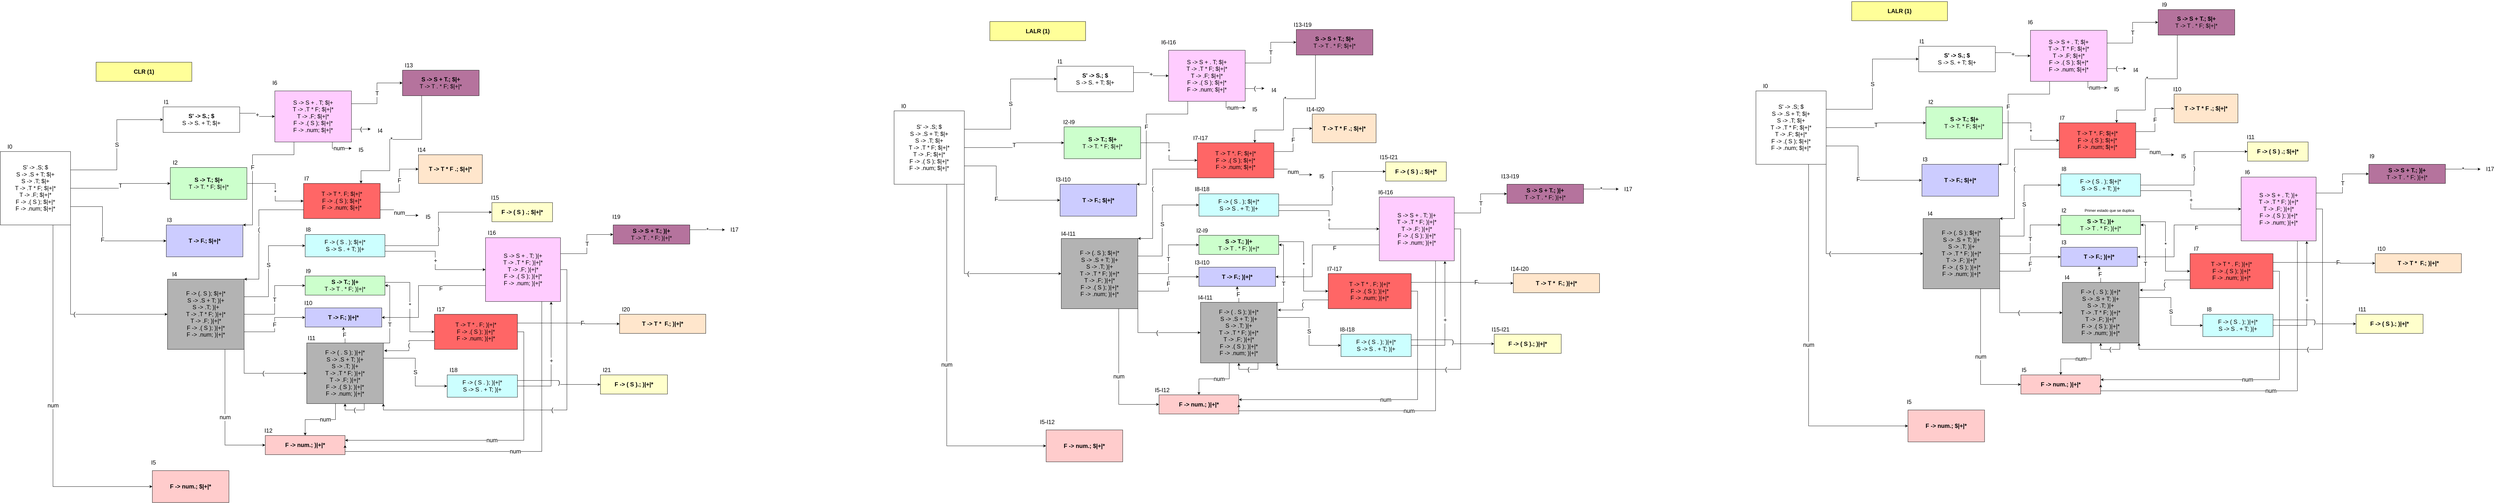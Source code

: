 <mxfile version="15.8.3" type="device" pages="2"><diagram id="7P8KUg0pSxG1Veidy0Kr" name="Page-1"><mxGraphModel dx="4260" dy="4999" grid="1" gridSize="10" guides="1" tooltips="1" connect="1" arrows="1" fold="1" page="1" pageScale="1" pageWidth="8027" pageHeight="3069" math="0" shadow="0"><root><mxCell id="0"/><mxCell id="1" parent="0"/><mxCell id="2g9-uEg9dM5-eBL57Kgj-2" value="&lt;b&gt;&lt;font style=&quot;font-size: 18px&quot;&gt;CLR (1)&lt;/font&gt;&lt;/b&gt;" style="rounded=0;whiteSpace=wrap;html=1;fillColor=#FFFF99;" parent="1" vertex="1"><mxGeometry x="380" y="-1890" width="300" height="60" as="geometry"/></mxCell><mxCell id="2g9-uEg9dM5-eBL57Kgj-7" value="S" style="edgeStyle=orthogonalEdgeStyle;rounded=0;orthogonalLoop=1;jettySize=auto;html=1;exitX=1;exitY=0.25;exitDx=0;exitDy=0;entryX=0;entryY=0.5;entryDx=0;entryDy=0;fontSize=18;" parent="1" source="2g9-uEg9dM5-eBL57Kgj-5" target="2g9-uEg9dM5-eBL57Kgj-6" edge="1"><mxGeometry relative="1" as="geometry"/></mxCell><mxCell id="2g9-uEg9dM5-eBL57Kgj-15" value="T" style="edgeStyle=orthogonalEdgeStyle;rounded=0;orthogonalLoop=1;jettySize=auto;html=1;exitX=1;exitY=0.5;exitDx=0;exitDy=0;entryX=0;entryY=0.5;entryDx=0;entryDy=0;fontSize=18;" parent="1" source="2g9-uEg9dM5-eBL57Kgj-5" target="2g9-uEg9dM5-eBL57Kgj-13" edge="1"><mxGeometry relative="1" as="geometry"/></mxCell><mxCell id="2g9-uEg9dM5-eBL57Kgj-17" value="F" style="edgeStyle=orthogonalEdgeStyle;rounded=0;orthogonalLoop=1;jettySize=auto;html=1;exitX=1;exitY=0.75;exitDx=0;exitDy=0;entryX=0;entryY=0.5;entryDx=0;entryDy=0;fontSize=18;" parent="1" source="2g9-uEg9dM5-eBL57Kgj-5" target="2g9-uEg9dM5-eBL57Kgj-16" edge="1"><mxGeometry relative="1" as="geometry"><Array as="points"><mxPoint x="400" y="-1437"/><mxPoint x="400" y="-1330"/></Array></mxGeometry></mxCell><mxCell id="2g9-uEg9dM5-eBL57Kgj-20" value="(" style="edgeStyle=orthogonalEdgeStyle;rounded=0;orthogonalLoop=1;jettySize=auto;html=1;exitX=1;exitY=1;exitDx=0;exitDy=0;entryX=0;entryY=0.5;entryDx=0;entryDy=0;fontSize=18;" parent="1" source="2g9-uEg9dM5-eBL57Kgj-5" target="2g9-uEg9dM5-eBL57Kgj-19" edge="1"><mxGeometry relative="1" as="geometry"/></mxCell><mxCell id="2g9-uEg9dM5-eBL57Kgj-24" value="num" style="edgeStyle=orthogonalEdgeStyle;rounded=0;orthogonalLoop=1;jettySize=auto;html=1;exitX=0.75;exitY=1;exitDx=0;exitDy=0;entryX=0;entryY=0.5;entryDx=0;entryDy=0;fontSize=18;" parent="1" source="2g9-uEg9dM5-eBL57Kgj-5" target="2g9-uEg9dM5-eBL57Kgj-22" edge="1"><mxGeometry relative="1" as="geometry"/></mxCell><mxCell id="2g9-uEg9dM5-eBL57Kgj-5" value="&lt;div&gt;S' -&amp;gt; .S; $&lt;/div&gt;&lt;div&gt;S -&amp;gt; .S + T; $|+&lt;/div&gt;&lt;div&gt;S -&amp;gt; .T; $|+&lt;/div&gt;&lt;div&gt;T -&amp;gt; .T * F; $|+|*&lt;/div&gt;&lt;div&gt;T -&amp;gt; .F; $|+|*&lt;/div&gt;&lt;div&gt;F -&amp;gt; .( S ); $|+|*&lt;/div&gt;&lt;div&gt;F -&amp;gt; .num; $|+|*&lt;/div&gt;" style="rounded=0;whiteSpace=wrap;html=1;fontSize=18;fillColor=#FFFFFF;" parent="1" vertex="1"><mxGeometry x="80" y="-1610" width="220" height="230" as="geometry"/></mxCell><mxCell id="2g9-uEg9dM5-eBL57Kgj-26" value="+" style="edgeStyle=orthogonalEdgeStyle;rounded=0;orthogonalLoop=1;jettySize=auto;html=1;exitX=1;exitY=0.25;exitDx=0;exitDy=0;entryX=0;entryY=0.5;entryDx=0;entryDy=0;fontSize=18;" parent="1" source="2g9-uEg9dM5-eBL57Kgj-6" target="2g9-uEg9dM5-eBL57Kgj-25" edge="1"><mxGeometry relative="1" as="geometry"/></mxCell><mxCell id="2g9-uEg9dM5-eBL57Kgj-6" value="&lt;div&gt;&lt;b&gt;S' -&amp;gt; S.; $&lt;/b&gt;&lt;/div&gt;&lt;div&gt;S -&amp;gt; S. + T; $|+&lt;/div&gt;" style="rounded=0;whiteSpace=wrap;html=1;fontSize=18;fillColor=#FFFFFF;" parent="1" vertex="1"><mxGeometry x="590" y="-1750" width="240" height="80" as="geometry"/></mxCell><mxCell id="2g9-uEg9dM5-eBL57Kgj-9" value="I0" style="text;html=1;strokeColor=none;fillColor=none;align=center;verticalAlign=middle;whiteSpace=wrap;rounded=0;fontSize=18;" parent="1" vertex="1"><mxGeometry x="80" y="-1640" width="60" height="30" as="geometry"/></mxCell><mxCell id="2g9-uEg9dM5-eBL57Kgj-11" value="I1" style="text;html=1;strokeColor=none;fillColor=none;align=center;verticalAlign=middle;whiteSpace=wrap;rounded=0;fontSize=18;" parent="1" vertex="1"><mxGeometry x="570" y="-1780" width="60" height="30" as="geometry"/></mxCell><mxCell id="2g9-uEg9dM5-eBL57Kgj-33" value="*" style="edgeStyle=orthogonalEdgeStyle;rounded=0;orthogonalLoop=1;jettySize=auto;html=1;exitX=1;exitY=0.5;exitDx=0;exitDy=0;fontSize=18;" parent="1" source="2g9-uEg9dM5-eBL57Kgj-13" target="2g9-uEg9dM5-eBL57Kgj-29" edge="1"><mxGeometry relative="1" as="geometry"/></mxCell><mxCell id="2g9-uEg9dM5-eBL57Kgj-13" value="&lt;div&gt;&lt;b&gt;S -&amp;gt; T.; $|+&lt;/b&gt;&lt;/div&gt;&lt;div&gt;T -&amp;gt; T. * F; $|+|*&lt;/div&gt;" style="rounded=0;whiteSpace=wrap;html=1;fontSize=18;fillColor=#CCFFCC;" parent="1" vertex="1"><mxGeometry x="612.5" y="-1560" width="240" height="100" as="geometry"/></mxCell><mxCell id="2g9-uEg9dM5-eBL57Kgj-14" value="I2" style="text;html=1;strokeColor=none;fillColor=none;align=center;verticalAlign=middle;whiteSpace=wrap;rounded=0;fontSize=18;" parent="1" vertex="1"><mxGeometry x="597.5" y="-1590" width="60" height="30" as="geometry"/></mxCell><mxCell id="2g9-uEg9dM5-eBL57Kgj-16" value="&lt;b&gt;T -&amp;gt; F.; $|+|*&lt;/b&gt;" style="rounded=0;whiteSpace=wrap;html=1;fontSize=18;fillColor=#CCCCFF;" parent="1" vertex="1"><mxGeometry x="600" y="-1380" width="240" height="100" as="geometry"/></mxCell><mxCell id="2g9-uEg9dM5-eBL57Kgj-18" value="I3" style="text;html=1;strokeColor=none;fillColor=none;align=center;verticalAlign=middle;whiteSpace=wrap;rounded=0;fontSize=18;" parent="1" vertex="1"><mxGeometry x="580" y="-1410" width="60" height="30" as="geometry"/></mxCell><mxCell id="2g9-uEg9dM5-eBL57Kgj-35" value="S" style="edgeStyle=orthogonalEdgeStyle;rounded=0;orthogonalLoop=1;jettySize=auto;html=1;exitX=1;exitY=0.25;exitDx=0;exitDy=0;entryX=0;entryY=0.5;entryDx=0;entryDy=0;fontSize=18;" parent="1" source="2g9-uEg9dM5-eBL57Kgj-19" target="2g9-uEg9dM5-eBL57Kgj-34" edge="1"><mxGeometry relative="1" as="geometry"><Array as="points"><mxPoint x="920" y="-1155"/><mxPoint x="920" y="-1315"/></Array></mxGeometry></mxCell><mxCell id="2g9-uEg9dM5-eBL57Kgj-38" value="T" style="edgeStyle=orthogonalEdgeStyle;rounded=0;orthogonalLoop=1;jettySize=auto;html=1;exitX=1;exitY=0.5;exitDx=0;exitDy=0;entryX=0;entryY=0.5;entryDx=0;entryDy=0;fontSize=18;" parent="1" source="2g9-uEg9dM5-eBL57Kgj-19" target="2g9-uEg9dM5-eBL57Kgj-37" edge="1"><mxGeometry relative="1" as="geometry"/></mxCell><mxCell id="2g9-uEg9dM5-eBL57Kgj-41" value="F" style="edgeStyle=orthogonalEdgeStyle;rounded=0;orthogonalLoop=1;jettySize=auto;html=1;exitX=1;exitY=0.75;exitDx=0;exitDy=0;fontSize=18;" parent="1" source="2g9-uEg9dM5-eBL57Kgj-19" target="2g9-uEg9dM5-eBL57Kgj-40" edge="1"><mxGeometry relative="1" as="geometry"/></mxCell><mxCell id="2g9-uEg9dM5-eBL57Kgj-45" value="(" style="edgeStyle=orthogonalEdgeStyle;rounded=0;orthogonalLoop=1;jettySize=auto;html=1;exitX=1;exitY=1;exitDx=0;exitDy=0;entryX=0;entryY=0.5;entryDx=0;entryDy=0;fontSize=18;" parent="1" source="2g9-uEg9dM5-eBL57Kgj-19" target="2g9-uEg9dM5-eBL57Kgj-43" edge="1"><mxGeometry relative="1" as="geometry"/></mxCell><mxCell id="2g9-uEg9dM5-eBL57Kgj-47" value="num" style="edgeStyle=orthogonalEdgeStyle;rounded=0;orthogonalLoop=1;jettySize=auto;html=1;exitX=0.75;exitY=1;exitDx=0;exitDy=0;entryX=0;entryY=0.5;entryDx=0;entryDy=0;fontSize=18;" parent="1" source="2g9-uEg9dM5-eBL57Kgj-19" target="2g9-uEg9dM5-eBL57Kgj-46" edge="1"><mxGeometry relative="1" as="geometry"/></mxCell><mxCell id="2g9-uEg9dM5-eBL57Kgj-19" value="F -&amp;gt; (. S ); $|+|*&lt;br&gt;&lt;div&gt;S -&amp;gt; .S + T; )|+&lt;/div&gt;&lt;div&gt;S -&amp;gt; .T; )|+&lt;/div&gt;&lt;div&gt;T -&amp;gt; .T * F; )|+|*&lt;/div&gt;&lt;div&gt;T -&amp;gt; .F; )|+|*&lt;/div&gt;&lt;div&gt;F -&amp;gt; .( S ); )|+|*&lt;/div&gt;&lt;div&gt;F -&amp;gt; .num; )|+|*&lt;/div&gt;" style="rounded=0;whiteSpace=wrap;html=1;fontSize=18;fillColor=#B3B3B3;" parent="1" vertex="1"><mxGeometry x="603.75" y="-1210" width="240" height="220" as="geometry"/></mxCell><mxCell id="2g9-uEg9dM5-eBL57Kgj-21" value="I4" style="text;html=1;strokeColor=none;fillColor=none;align=center;verticalAlign=middle;whiteSpace=wrap;rounded=0;fontSize=18;" parent="1" vertex="1"><mxGeometry x="596.25" y="-1240" width="60" height="30" as="geometry"/></mxCell><mxCell id="2g9-uEg9dM5-eBL57Kgj-22" value="&lt;b&gt;F -&amp;gt; num.; $|+|*&lt;/b&gt;" style="rounded=0;whiteSpace=wrap;html=1;fontSize=18;fillColor=#FFCCCC;" parent="1" vertex="1"><mxGeometry x="556.25" y="-610" width="240" height="100" as="geometry"/></mxCell><mxCell id="2g9-uEg9dM5-eBL57Kgj-23" value="I5" style="text;html=1;strokeColor=none;fillColor=none;align=center;verticalAlign=middle;whiteSpace=wrap;rounded=0;fontSize=18;" parent="1" vertex="1"><mxGeometry x="530" y="-650" width="60" height="30" as="geometry"/></mxCell><mxCell id="2g9-uEg9dM5-eBL57Kgj-51" value="T" style="edgeStyle=orthogonalEdgeStyle;rounded=0;orthogonalLoop=1;jettySize=auto;html=1;exitX=1;exitY=0.25;exitDx=0;exitDy=0;entryX=0;entryY=0.5;entryDx=0;entryDy=0;fontSize=18;" parent="1" source="2g9-uEg9dM5-eBL57Kgj-25" target="2g9-uEg9dM5-eBL57Kgj-50" edge="1"><mxGeometry relative="1" as="geometry"/></mxCell><mxCell id="2g9-uEg9dM5-eBL57Kgj-58" value="(" style="edgeStyle=orthogonalEdgeStyle;rounded=0;orthogonalLoop=1;jettySize=auto;html=1;exitX=1;exitY=0.75;exitDx=0;exitDy=0;fontSize=18;" parent="1" source="2g9-uEg9dM5-eBL57Kgj-25" edge="1"><mxGeometry relative="1" as="geometry"><mxPoint x="1240" y="-1680.571" as="targetPoint"/></mxGeometry></mxCell><mxCell id="2g9-uEg9dM5-eBL57Kgj-60" value="num" style="edgeStyle=orthogonalEdgeStyle;rounded=0;orthogonalLoop=1;jettySize=auto;html=1;exitX=0.75;exitY=1;exitDx=0;exitDy=0;fontSize=18;" parent="1" source="2g9-uEg9dM5-eBL57Kgj-25" edge="1"><mxGeometry relative="1" as="geometry"><mxPoint x="1180" y="-1620" as="targetPoint"/></mxGeometry></mxCell><mxCell id="2g9-uEg9dM5-eBL57Kgj-119" value="F" style="edgeStyle=orthogonalEdgeStyle;rounded=0;orthogonalLoop=1;jettySize=auto;html=1;exitX=0.25;exitY=1;exitDx=0;exitDy=0;entryX=1;entryY=0;entryDx=0;entryDy=0;fontSize=18;" parent="1" source="2g9-uEg9dM5-eBL57Kgj-25" target="2g9-uEg9dM5-eBL57Kgj-16" edge="1"><mxGeometry relative="1" as="geometry"><Array as="points"><mxPoint x="1000" y="-1600"/><mxPoint x="870" y="-1600"/><mxPoint x="870" y="-1380"/></Array></mxGeometry></mxCell><mxCell id="2g9-uEg9dM5-eBL57Kgj-25" value="&lt;span&gt;S -&amp;gt; S + . T; $|+&lt;br&gt;&lt;/span&gt;&lt;div&gt;T -&amp;gt; .T * F; $|+|*&lt;/div&gt;&lt;div&gt;T -&amp;gt; .F; $|+|*&lt;/div&gt;&lt;div&gt;F -&amp;gt; .( S ); $|+|*&lt;/div&gt;&lt;div&gt;F -&amp;gt; .num; $|+|*&lt;/div&gt;" style="rounded=0;whiteSpace=wrap;html=1;fontSize=18;fillColor=#FFCCFF;" parent="1" vertex="1"><mxGeometry x="940" y="-1800" width="240" height="160" as="geometry"/></mxCell><mxCell id="2g9-uEg9dM5-eBL57Kgj-28" value="I6" style="text;html=1;strokeColor=none;fillColor=none;align=center;verticalAlign=middle;whiteSpace=wrap;rounded=0;fontSize=18;" parent="1" vertex="1"><mxGeometry x="910" y="-1840" width="60" height="30" as="geometry"/></mxCell><mxCell id="2g9-uEg9dM5-eBL57Kgj-63" value="F" style="edgeStyle=orthogonalEdgeStyle;rounded=0;orthogonalLoop=1;jettySize=auto;html=1;exitX=1;exitY=0.25;exitDx=0;exitDy=0;entryX=0;entryY=0.5;entryDx=0;entryDy=0;fontSize=18;" parent="1" source="2g9-uEg9dM5-eBL57Kgj-29" target="2g9-uEg9dM5-eBL57Kgj-62" edge="1"><mxGeometry relative="1" as="geometry"/></mxCell><mxCell id="2g9-uEg9dM5-eBL57Kgj-67" value="num" style="edgeStyle=orthogonalEdgeStyle;rounded=0;orthogonalLoop=1;jettySize=auto;html=1;exitX=1;exitY=0.75;exitDx=0;exitDy=0;fontSize=18;" parent="1" source="2g9-uEg9dM5-eBL57Kgj-29" edge="1"><mxGeometry relative="1" as="geometry"><mxPoint x="1390" y="-1410" as="targetPoint"/></mxGeometry></mxCell><mxCell id="2g9-uEg9dM5-eBL57Kgj-103" value="(" style="edgeStyle=orthogonalEdgeStyle;rounded=0;orthogonalLoop=1;jettySize=auto;html=1;exitX=0;exitY=0.75;exitDx=0;exitDy=0;entryX=1;entryY=0;entryDx=0;entryDy=0;fontSize=18;" parent="1" source="2g9-uEg9dM5-eBL57Kgj-29" target="2g9-uEg9dM5-eBL57Kgj-19" edge="1"><mxGeometry relative="1" as="geometry"><Array as="points"><mxPoint x="890" y="-1427"/><mxPoint x="890" y="-1210"/></Array></mxGeometry></mxCell><mxCell id="2g9-uEg9dM5-eBL57Kgj-29" value="T -&amp;gt; T *. F; $|+|*&lt;br&gt;&lt;div&gt;F -&amp;gt; .( S ); $|+|*&lt;/div&gt;&lt;div&gt;F -&amp;gt; .num; $|+|*&lt;/div&gt;" style="rounded=0;whiteSpace=wrap;html=1;fontSize=18;fillColor=#FF6666;" parent="1" vertex="1"><mxGeometry x="1030" y="-1510" width="240" height="110" as="geometry"/></mxCell><mxCell id="2g9-uEg9dM5-eBL57Kgj-31" value="I7" style="text;html=1;strokeColor=none;fillColor=none;align=center;verticalAlign=middle;whiteSpace=wrap;rounded=0;fontSize=18;" parent="1" vertex="1"><mxGeometry x="1010" y="-1540" width="60" height="30" as="geometry"/></mxCell><mxCell id="2g9-uEg9dM5-eBL57Kgj-71" value=")" style="edgeStyle=orthogonalEdgeStyle;rounded=0;orthogonalLoop=1;jettySize=auto;html=1;exitX=1;exitY=0.5;exitDx=0;exitDy=0;entryX=0;entryY=0.5;entryDx=0;entryDy=0;fontSize=18;" parent="1" source="2g9-uEg9dM5-eBL57Kgj-34" target="2g9-uEg9dM5-eBL57Kgj-70" edge="1"><mxGeometry relative="1" as="geometry"/></mxCell><mxCell id="2g9-uEg9dM5-eBL57Kgj-74" value="+" style="edgeStyle=orthogonalEdgeStyle;rounded=0;orthogonalLoop=1;jettySize=auto;html=1;exitX=1;exitY=0.75;exitDx=0;exitDy=0;entryX=0;entryY=0.5;entryDx=0;entryDy=0;fontSize=18;" parent="1" source="2g9-uEg9dM5-eBL57Kgj-34" target="2g9-uEg9dM5-eBL57Kgj-73" edge="1"><mxGeometry relative="1" as="geometry"/></mxCell><mxCell id="2g9-uEg9dM5-eBL57Kgj-34" value="&lt;span&gt;F -&amp;gt; ( S . ); $|+|*&lt;br&gt;&lt;/span&gt;S -&amp;gt; S . + T; )|+&lt;span&gt;&lt;br&gt;&lt;/span&gt;" style="rounded=0;whiteSpace=wrap;html=1;fontSize=18;fillColor=#CCFFFF;" parent="1" vertex="1"><mxGeometry x="1035" y="-1350" width="250" height="70" as="geometry"/></mxCell><mxCell id="2g9-uEg9dM5-eBL57Kgj-36" value="I8" style="text;html=1;strokeColor=none;fillColor=none;align=center;verticalAlign=middle;whiteSpace=wrap;rounded=0;fontSize=18;" parent="1" vertex="1"><mxGeometry x="1015" y="-1380" width="60" height="30" as="geometry"/></mxCell><mxCell id="2g9-uEg9dM5-eBL57Kgj-77" value="*" style="edgeStyle=orthogonalEdgeStyle;rounded=0;orthogonalLoop=1;jettySize=auto;html=1;exitX=1;exitY=0.5;exitDx=0;exitDy=0;entryX=0;entryY=0.5;entryDx=0;entryDy=0;fontSize=18;" parent="1" source="2g9-uEg9dM5-eBL57Kgj-37" target="2g9-uEg9dM5-eBL57Kgj-76" edge="1"><mxGeometry relative="1" as="geometry"><Array as="points"><mxPoint x="1285" y="-1200"/><mxPoint x="1363" y="-1200"/><mxPoint x="1363" y="-1045"/></Array></mxGeometry></mxCell><mxCell id="2g9-uEg9dM5-eBL57Kgj-37" value="&lt;div&gt;&lt;b&gt;S -&amp;gt; T.; )|+&lt;/b&gt;&lt;/div&gt;&lt;div&gt;T -&amp;gt; T . * F; )|+|*&lt;/div&gt;" style="rounded=0;whiteSpace=wrap;html=1;fontSize=18;fillColor=#CCFFCC;" parent="1" vertex="1"><mxGeometry x="1035" y="-1220" width="250" height="60" as="geometry"/></mxCell><mxCell id="2g9-uEg9dM5-eBL57Kgj-39" value="I9" style="text;html=1;strokeColor=none;fillColor=none;align=center;verticalAlign=middle;whiteSpace=wrap;rounded=0;fontSize=18;" parent="1" vertex="1"><mxGeometry x="1015" y="-1250" width="60" height="30" as="geometry"/></mxCell><mxCell id="2g9-uEg9dM5-eBL57Kgj-40" value="&lt;span&gt;&lt;b&gt;T -&amp;gt; F.; )|+|*&lt;/b&gt;&lt;/span&gt;" style="rounded=0;whiteSpace=wrap;html=1;fontSize=18;fillColor=#CCCCFF;" parent="1" vertex="1"><mxGeometry x="1035" y="-1120" width="240" height="60" as="geometry"/></mxCell><mxCell id="2g9-uEg9dM5-eBL57Kgj-42" value="I10" style="text;html=1;strokeColor=none;fillColor=none;align=center;verticalAlign=middle;whiteSpace=wrap;rounded=0;fontSize=18;" parent="1" vertex="1"><mxGeometry x="1015" y="-1150" width="60" height="30" as="geometry"/></mxCell><mxCell id="2g9-uEg9dM5-eBL57Kgj-80" value="S" style="edgeStyle=orthogonalEdgeStyle;rounded=0;orthogonalLoop=1;jettySize=auto;html=1;exitX=1;exitY=0.25;exitDx=0;exitDy=0;entryX=0;entryY=0.5;entryDx=0;entryDy=0;fontSize=18;" parent="1" source="2g9-uEg9dM5-eBL57Kgj-43" target="2g9-uEg9dM5-eBL57Kgj-79" edge="1"><mxGeometry relative="1" as="geometry"/></mxCell><mxCell id="2g9-uEg9dM5-eBL57Kgj-90" value="num" style="edgeStyle=orthogonalEdgeStyle;rounded=0;orthogonalLoop=1;jettySize=auto;html=1;exitX=0.5;exitY=1;exitDx=0;exitDy=0;fontSize=18;" parent="1" source="2g9-uEg9dM5-eBL57Kgj-43" target="2g9-uEg9dM5-eBL57Kgj-46" edge="1"><mxGeometry relative="1" as="geometry"><Array as="points"><mxPoint x="1130" y="-820"/><mxPoint x="1130" y="-770"/><mxPoint x="1035" y="-770"/></Array></mxGeometry></mxCell><mxCell id="2g9-uEg9dM5-eBL57Kgj-92" value="F" style="edgeStyle=orthogonalEdgeStyle;rounded=0;orthogonalLoop=1;jettySize=auto;html=1;exitX=0.5;exitY=0;exitDx=0;exitDy=0;entryX=0.5;entryY=1;entryDx=0;entryDy=0;fontSize=18;" parent="1" source="2g9-uEg9dM5-eBL57Kgj-43" target="2g9-uEg9dM5-eBL57Kgj-40" edge="1"><mxGeometry relative="1" as="geometry"/></mxCell><mxCell id="2g9-uEg9dM5-eBL57Kgj-93" value="T" style="edgeStyle=orthogonalEdgeStyle;rounded=0;orthogonalLoop=1;jettySize=auto;html=1;exitX=0.75;exitY=0;exitDx=0;exitDy=0;fontSize=18;" parent="1" source="2g9-uEg9dM5-eBL57Kgj-43" target="2g9-uEg9dM5-eBL57Kgj-37" edge="1"><mxGeometry relative="1" as="geometry"><Array as="points"><mxPoint x="1300" y="-1010"/><mxPoint x="1300" y="-1190"/></Array></mxGeometry></mxCell><mxCell id="2g9-uEg9dM5-eBL57Kgj-43" value="F -&amp;gt; ( . S ); )|+|*&lt;br&gt;&lt;div&gt;S -&amp;gt; .S + T; )|+&lt;/div&gt;&lt;div&gt;S -&amp;gt; .T; )|+&lt;/div&gt;&lt;div&gt;T -&amp;gt; .T * F; )|+|*&lt;/div&gt;&lt;div&gt;T -&amp;gt; .F; )|+|*&lt;/div&gt;&lt;div&gt;F -&amp;gt; .( S ); )|+|*&lt;/div&gt;&lt;div&gt;F -&amp;gt; .num; )|+|*&lt;/div&gt;" style="rounded=0;whiteSpace=wrap;html=1;fontSize=18;fillColor=#B3B3B3;" parent="1" vertex="1"><mxGeometry x="1040" y="-1010" width="240" height="190" as="geometry"/></mxCell><mxCell id="2g9-uEg9dM5-eBL57Kgj-44" value="I11" style="text;html=1;strokeColor=none;fillColor=none;align=center;verticalAlign=middle;whiteSpace=wrap;rounded=0;fontSize=18;" parent="1" vertex="1"><mxGeometry x="1025" y="-1040" width="60" height="30" as="geometry"/></mxCell><mxCell id="2g9-uEg9dM5-eBL57Kgj-46" value="&lt;span&gt;&lt;b&gt;F -&amp;gt; num.; )|+|*&lt;/b&gt;&lt;/span&gt;" style="rounded=0;whiteSpace=wrap;html=1;fontSize=18;fillColor=#FFCCCC;" parent="1" vertex="1"><mxGeometry x="910" y="-720" width="250" height="60" as="geometry"/></mxCell><mxCell id="2g9-uEg9dM5-eBL57Kgj-49" value="I12" style="text;html=1;strokeColor=none;fillColor=none;align=center;verticalAlign=middle;whiteSpace=wrap;rounded=0;fontSize=18;" parent="1" vertex="1"><mxGeometry x="890" y="-750" width="60" height="30" as="geometry"/></mxCell><mxCell id="2g9-uEg9dM5-eBL57Kgj-121" value="*" style="edgeStyle=orthogonalEdgeStyle;rounded=0;orthogonalLoop=1;jettySize=auto;html=1;exitX=0.25;exitY=1;exitDx=0;exitDy=0;entryX=0.75;entryY=0;entryDx=0;entryDy=0;fontSize=18;" parent="1" source="2g9-uEg9dM5-eBL57Kgj-50" target="2g9-uEg9dM5-eBL57Kgj-29" edge="1"><mxGeometry relative="1" as="geometry"><Array as="points"><mxPoint x="1400" y="-1648"/><mxPoint x="1300" y="-1648"/><mxPoint x="1300" y="-1550"/><mxPoint x="1210" y="-1550"/></Array></mxGeometry></mxCell><mxCell id="2g9-uEg9dM5-eBL57Kgj-50" value="&lt;b&gt;S -&amp;gt; S + T.; $|+&lt;br&gt;&lt;/b&gt;&lt;div&gt;T -&amp;gt; T . * F; $|+|*&lt;/div&gt;" style="rounded=0;whiteSpace=wrap;html=1;fontSize=18;fillColor=#B5739D;" parent="1" vertex="1"><mxGeometry x="1340" y="-1865" width="240" height="80" as="geometry"/></mxCell><mxCell id="2g9-uEg9dM5-eBL57Kgj-52" value="I13" style="text;html=1;strokeColor=none;fillColor=none;align=center;verticalAlign=middle;whiteSpace=wrap;rounded=0;fontSize=18;" parent="1" vertex="1"><mxGeometry x="1330" y="-1895" width="60" height="30" as="geometry"/></mxCell><mxCell id="2g9-uEg9dM5-eBL57Kgj-59" value="I4" style="text;html=1;strokeColor=none;fillColor=none;align=center;verticalAlign=middle;whiteSpace=wrap;rounded=0;fontSize=18;" parent="1" vertex="1"><mxGeometry x="1240" y="-1690" width="60" height="30" as="geometry"/></mxCell><mxCell id="2g9-uEg9dM5-eBL57Kgj-61" value="I5" style="text;html=1;strokeColor=none;fillColor=none;align=center;verticalAlign=middle;whiteSpace=wrap;rounded=0;fontSize=18;" parent="1" vertex="1"><mxGeometry x="1180" y="-1630" width="60" height="30" as="geometry"/></mxCell><mxCell id="2g9-uEg9dM5-eBL57Kgj-62" value="&lt;span&gt;&lt;b&gt;T -&amp;gt; T * F .; $|+|*&lt;/b&gt;&lt;/span&gt;" style="rounded=0;whiteSpace=wrap;html=1;fontSize=18;fillColor=#FFE6CC;" parent="1" vertex="1"><mxGeometry x="1390" y="-1600" width="200" height="90" as="geometry"/></mxCell><mxCell id="2g9-uEg9dM5-eBL57Kgj-65" value="I14" style="text;html=1;strokeColor=none;fillColor=none;align=center;verticalAlign=middle;whiteSpace=wrap;rounded=0;fontSize=18;" parent="1" vertex="1"><mxGeometry x="1370" y="-1630" width="60" height="30" as="geometry"/></mxCell><mxCell id="2g9-uEg9dM5-eBL57Kgj-69" value="I5" style="text;html=1;strokeColor=none;fillColor=none;align=center;verticalAlign=middle;whiteSpace=wrap;rounded=0;fontSize=18;" parent="1" vertex="1"><mxGeometry x="1390" y="-1420" width="60" height="30" as="geometry"/></mxCell><mxCell id="2g9-uEg9dM5-eBL57Kgj-70" value="&lt;span&gt;&lt;b&gt;F -&amp;gt; ( S ) .; $|+|*&lt;/b&gt;&lt;/span&gt;" style="rounded=0;whiteSpace=wrap;html=1;fontSize=18;fillColor=#FFFFCC;" parent="1" vertex="1"><mxGeometry x="1620" y="-1450" width="190" height="60" as="geometry"/></mxCell><mxCell id="2g9-uEg9dM5-eBL57Kgj-72" value="I15" style="text;html=1;strokeColor=none;fillColor=none;align=center;verticalAlign=middle;whiteSpace=wrap;rounded=0;fontSize=18;" parent="1" vertex="1"><mxGeometry x="1600" y="-1480" width="60" height="30" as="geometry"/></mxCell><mxCell id="2g9-uEg9dM5-eBL57Kgj-99" value="T" style="edgeStyle=orthogonalEdgeStyle;rounded=0;orthogonalLoop=1;jettySize=auto;html=1;exitX=1;exitY=0.25;exitDx=0;exitDy=0;fontSize=18;" parent="1" source="2g9-uEg9dM5-eBL57Kgj-73" target="2g9-uEg9dM5-eBL57Kgj-98" edge="1"><mxGeometry relative="1" as="geometry"/></mxCell><mxCell id="2g9-uEg9dM5-eBL57Kgj-102" value="F" style="edgeStyle=orthogonalEdgeStyle;rounded=0;orthogonalLoop=1;jettySize=auto;html=1;exitX=0;exitY=0.75;exitDx=0;exitDy=0;entryX=1;entryY=0.5;entryDx=0;entryDy=0;fontSize=18;" parent="1" source="2g9-uEg9dM5-eBL57Kgj-73" target="2g9-uEg9dM5-eBL57Kgj-40" edge="1"><mxGeometry x="-0.341" y="10" relative="1" as="geometry"><Array as="points"><mxPoint x="1390" y="-1190"/><mxPoint x="1390" y="-1090"/></Array><mxPoint as="offset"/></mxGeometry></mxCell><mxCell id="2g9-uEg9dM5-eBL57Kgj-106" value="num" style="edgeStyle=orthogonalEdgeStyle;rounded=0;orthogonalLoop=1;jettySize=auto;html=1;exitX=0.75;exitY=1;exitDx=0;exitDy=0;entryX=1;entryY=0.5;entryDx=0;entryDy=0;fontSize=18;" parent="1" source="2g9-uEg9dM5-eBL57Kgj-73" target="2g9-uEg9dM5-eBL57Kgj-46" edge="1"><mxGeometry relative="1" as="geometry"><Array as="points"><mxPoint x="1776" y="-670"/><mxPoint x="1160" y="-670"/></Array></mxGeometry></mxCell><mxCell id="2g9-uEg9dM5-eBL57Kgj-108" value="(" style="edgeStyle=orthogonalEdgeStyle;rounded=0;orthogonalLoop=1;jettySize=auto;html=1;exitX=1;exitY=0.5;exitDx=0;exitDy=0;entryX=1;entryY=1;entryDx=0;entryDy=0;fontSize=18;" parent="1" source="2g9-uEg9dM5-eBL57Kgj-73" target="2g9-uEg9dM5-eBL57Kgj-43" edge="1"><mxGeometry x="-0.043" relative="1" as="geometry"><mxPoint x="-1" as="offset"/></mxGeometry></mxCell><mxCell id="2g9-uEg9dM5-eBL57Kgj-73" value="&lt;span&gt;S -&amp;gt; S + . T; )|+&lt;br&gt;&lt;/span&gt;&lt;div&gt;T -&amp;gt; .T * F; )|+|*&lt;/div&gt;&lt;div&gt;T -&amp;gt; .F; )|+|*&lt;/div&gt;&lt;div&gt;F -&amp;gt; .( S ); )|+|*&lt;/div&gt;&lt;div&gt;F -&amp;gt; .num; )|+|*&lt;/div&gt;" style="rounded=0;whiteSpace=wrap;html=1;fontSize=18;fillColor=#FFCCFF;" parent="1" vertex="1"><mxGeometry x="1600" y="-1340" width="235" height="200" as="geometry"/></mxCell><mxCell id="2g9-uEg9dM5-eBL57Kgj-75" value="I16" style="text;html=1;strokeColor=none;fillColor=none;align=center;verticalAlign=middle;whiteSpace=wrap;rounded=0;fontSize=18;" parent="1" vertex="1"><mxGeometry x="1590" y="-1370" width="60" height="30" as="geometry"/></mxCell><mxCell id="2g9-uEg9dM5-eBL57Kgj-110" value="F" style="edgeStyle=orthogonalEdgeStyle;rounded=0;orthogonalLoop=1;jettySize=auto;html=1;exitX=1;exitY=0.25;exitDx=0;exitDy=0;fontSize=18;" parent="1" source="2g9-uEg9dM5-eBL57Kgj-76" target="2g9-uEg9dM5-eBL57Kgj-109" edge="1"><mxGeometry x="0.256" relative="1" as="geometry"><Array as="points"><mxPoint x="1910" y="-1072"/><mxPoint x="1910" y="-1070"/></Array><mxPoint as="offset"/></mxGeometry></mxCell><mxCell id="2g9-uEg9dM5-eBL57Kgj-113" value="(" style="edgeStyle=orthogonalEdgeStyle;rounded=0;orthogonalLoop=1;jettySize=auto;html=1;exitX=0;exitY=0.75;exitDx=0;exitDy=0;entryX=1.01;entryY=0.127;entryDx=0;entryDy=0;entryPerimeter=0;fontSize=18;" parent="1" source="2g9-uEg9dM5-eBL57Kgj-76" target="2g9-uEg9dM5-eBL57Kgj-43" edge="1"><mxGeometry relative="1" as="geometry"/></mxCell><mxCell id="2g9-uEg9dM5-eBL57Kgj-114" value="num" style="edgeStyle=orthogonalEdgeStyle;rounded=0;orthogonalLoop=1;jettySize=auto;html=1;exitX=1;exitY=0.5;exitDx=0;exitDy=0;entryX=1;entryY=0.25;entryDx=0;entryDy=0;fontSize=18;" parent="1" source="2g9-uEg9dM5-eBL57Kgj-76" target="2g9-uEg9dM5-eBL57Kgj-46" edge="1"><mxGeometry relative="1" as="geometry"/></mxCell><mxCell id="2g9-uEg9dM5-eBL57Kgj-76" value="&lt;span&gt;T -&amp;gt; T * . F; )|+|*&lt;br&gt;&lt;/span&gt;&lt;div&gt;F -&amp;gt; .( S ); )|+|*&lt;/div&gt;&lt;div&gt;F -&amp;gt; .num; )|+|*&lt;/div&gt;" style="rounded=0;whiteSpace=wrap;html=1;fontSize=18;fillColor=#FF6666;" parent="1" vertex="1"><mxGeometry x="1440" y="-1100" width="260" height="110" as="geometry"/></mxCell><mxCell id="2g9-uEg9dM5-eBL57Kgj-78" value="I17" style="text;html=1;strokeColor=none;fillColor=none;align=center;verticalAlign=middle;whiteSpace=wrap;rounded=0;fontSize=18;" parent="1" vertex="1"><mxGeometry x="1430" y="-1130" width="60" height="30" as="geometry"/></mxCell><mxCell id="2g9-uEg9dM5-eBL57Kgj-116" value=")" style="edgeStyle=orthogonalEdgeStyle;rounded=0;orthogonalLoop=1;jettySize=auto;html=1;exitX=1;exitY=0.25;exitDx=0;exitDy=0;fontSize=18;" parent="1" source="2g9-uEg9dM5-eBL57Kgj-79" target="2g9-uEg9dM5-eBL57Kgj-115" edge="1"><mxGeometry relative="1" as="geometry"/></mxCell><mxCell id="2g9-uEg9dM5-eBL57Kgj-118" value="+" style="edgeStyle=orthogonalEdgeStyle;rounded=0;orthogonalLoop=1;jettySize=auto;html=1;exitX=1;exitY=0.5;exitDx=0;exitDy=0;entryX=0.875;entryY=1.003;entryDx=0;entryDy=0;entryPerimeter=0;fontSize=18;" parent="1" source="2g9-uEg9dM5-eBL57Kgj-79" target="2g9-uEg9dM5-eBL57Kgj-73" edge="1"><mxGeometry relative="1" as="geometry"/></mxCell><mxCell id="2g9-uEg9dM5-eBL57Kgj-79" value="&lt;span&gt;F -&amp;gt; ( S . ); )|+|*&lt;br&gt;&lt;/span&gt;&lt;div&gt;S -&amp;gt; S . + T; )|+&lt;/div&gt;" style="rounded=0;whiteSpace=wrap;html=1;fontSize=18;fillColor=#CCFFFF;" parent="1" vertex="1"><mxGeometry x="1480" y="-910" width="220" height="70" as="geometry"/></mxCell><mxCell id="2g9-uEg9dM5-eBL57Kgj-81" value="I18" style="text;html=1;strokeColor=none;fillColor=none;align=center;verticalAlign=middle;whiteSpace=wrap;rounded=0;fontSize=18;" parent="1" vertex="1"><mxGeometry x="1470" y="-940" width="60" height="30" as="geometry"/></mxCell><mxCell id="2g9-uEg9dM5-eBL57Kgj-91" value="(" style="edgeStyle=orthogonalEdgeStyle;rounded=0;orthogonalLoop=1;jettySize=auto;html=1;exitX=0.75;exitY=1;exitDx=0;exitDy=0;entryX=0.5;entryY=1;entryDx=0;entryDy=0;fontSize=18;" parent="1" source="2g9-uEg9dM5-eBL57Kgj-43" target="2g9-uEg9dM5-eBL57Kgj-43" edge="1"><mxGeometry relative="1" as="geometry"/></mxCell><mxCell id="2g9-uEg9dM5-eBL57Kgj-122" value="*" style="edgeStyle=orthogonalEdgeStyle;rounded=0;orthogonalLoop=1;jettySize=auto;html=1;exitX=1;exitY=0.25;exitDx=0;exitDy=0;fontSize=18;" parent="1" source="2g9-uEg9dM5-eBL57Kgj-98" edge="1"><mxGeometry relative="1" as="geometry"><mxPoint x="2350" y="-1364.857" as="targetPoint"/></mxGeometry></mxCell><mxCell id="2g9-uEg9dM5-eBL57Kgj-98" value="&lt;span&gt;&lt;b&gt;S -&amp;gt; S + T.; )|+&lt;br&gt;&lt;/b&gt;&lt;/span&gt;T -&amp;gt; T . * F; )|+|*&lt;span&gt;&lt;br&gt;&lt;/span&gt;" style="rounded=0;whiteSpace=wrap;html=1;fontSize=18;fillColor=#B5739D;" parent="1" vertex="1"><mxGeometry x="2000" y="-1380" width="240" height="60" as="geometry"/></mxCell><mxCell id="2g9-uEg9dM5-eBL57Kgj-100" value="I19" style="text;html=1;strokeColor=none;fillColor=none;align=center;verticalAlign=middle;whiteSpace=wrap;rounded=0;fontSize=18;" parent="1" vertex="1"><mxGeometry x="1980" y="-1420" width="60" height="30" as="geometry"/></mxCell><mxCell id="2g9-uEg9dM5-eBL57Kgj-109" value="&lt;span&gt;&lt;b&gt;T -&amp;gt; T *&amp;nbsp; F.; )|+|*&lt;/b&gt;&lt;br&gt;&lt;/span&gt;" style="rounded=0;whiteSpace=wrap;html=1;fontSize=18;fillColor=#FFE6CC;" parent="1" vertex="1"><mxGeometry x="2020" y="-1100" width="270" height="60" as="geometry"/></mxCell><mxCell id="2g9-uEg9dM5-eBL57Kgj-112" value="I20" style="text;html=1;strokeColor=none;fillColor=none;align=center;verticalAlign=middle;whiteSpace=wrap;rounded=0;fontSize=18;" parent="1" vertex="1"><mxGeometry x="2010" y="-1130" width="60" height="30" as="geometry"/></mxCell><mxCell id="2g9-uEg9dM5-eBL57Kgj-115" value="&lt;span&gt;&lt;b&gt;F -&amp;gt; ( S ).; )|+|*&lt;/b&gt;&lt;br&gt;&lt;/span&gt;" style="rounded=0;whiteSpace=wrap;html=1;fontSize=18;fillColor=#FFFFCC;" parent="1" vertex="1"><mxGeometry x="1960" y="-910" width="210" height="60" as="geometry"/></mxCell><mxCell id="2g9-uEg9dM5-eBL57Kgj-117" value="I21" style="text;html=1;strokeColor=none;fillColor=none;align=center;verticalAlign=middle;whiteSpace=wrap;rounded=0;fontSize=18;" parent="1" vertex="1"><mxGeometry x="1950" y="-940" width="60" height="30" as="geometry"/></mxCell><mxCell id="2g9-uEg9dM5-eBL57Kgj-123" value="I17" style="text;html=1;strokeColor=none;fillColor=none;align=center;verticalAlign=middle;whiteSpace=wrap;rounded=0;fontSize=18;" parent="1" vertex="1"><mxGeometry x="2350" y="-1380" width="60" height="30" as="geometry"/></mxCell><mxCell id="2g9-uEg9dM5-eBL57Kgj-124" value="&lt;b&gt;&lt;font style=&quot;font-size: 18px&quot;&gt;LALR (1)&lt;/font&gt;&lt;/b&gt;" style="rounded=0;whiteSpace=wrap;html=1;fillColor=#FFFF99;" parent="1" vertex="1"><mxGeometry x="5880" y="-2080" width="300" height="60" as="geometry"/></mxCell><mxCell id="2g9-uEg9dM5-eBL57Kgj-125" value="S" style="edgeStyle=orthogonalEdgeStyle;rounded=0;orthogonalLoop=1;jettySize=auto;html=1;exitX=1;exitY=0.25;exitDx=0;exitDy=0;entryX=0;entryY=0.5;entryDx=0;entryDy=0;fontSize=18;" parent="1" source="2g9-uEg9dM5-eBL57Kgj-130" target="2g9-uEg9dM5-eBL57Kgj-132" edge="1"><mxGeometry relative="1" as="geometry"/></mxCell><mxCell id="2g9-uEg9dM5-eBL57Kgj-126" value="T" style="edgeStyle=orthogonalEdgeStyle;rounded=0;orthogonalLoop=1;jettySize=auto;html=1;exitX=1;exitY=0.5;exitDx=0;exitDy=0;entryX=0;entryY=0.5;entryDx=0;entryDy=0;fontSize=18;" parent="1" source="2g9-uEg9dM5-eBL57Kgj-130" target="2g9-uEg9dM5-eBL57Kgj-136" edge="1"><mxGeometry relative="1" as="geometry"/></mxCell><mxCell id="2g9-uEg9dM5-eBL57Kgj-127" value="F" style="edgeStyle=orthogonalEdgeStyle;rounded=0;orthogonalLoop=1;jettySize=auto;html=1;exitX=1;exitY=0.75;exitDx=0;exitDy=0;entryX=0;entryY=0.5;entryDx=0;entryDy=0;fontSize=18;" parent="1" source="2g9-uEg9dM5-eBL57Kgj-130" target="2g9-uEg9dM5-eBL57Kgj-138" edge="1"><mxGeometry relative="1" as="geometry"><Array as="points"><mxPoint x="5900" y="-1627"/><mxPoint x="5900" y="-1520"/></Array></mxGeometry></mxCell><mxCell id="2g9-uEg9dM5-eBL57Kgj-128" value="(" style="edgeStyle=orthogonalEdgeStyle;rounded=0;orthogonalLoop=1;jettySize=auto;html=1;exitX=1;exitY=1;exitDx=0;exitDy=0;entryX=0;entryY=0.5;entryDx=0;entryDy=0;fontSize=18;" parent="1" source="2g9-uEg9dM5-eBL57Kgj-130" target="2g9-uEg9dM5-eBL57Kgj-145" edge="1"><mxGeometry relative="1" as="geometry"/></mxCell><mxCell id="2g9-uEg9dM5-eBL57Kgj-129" value="num" style="edgeStyle=orthogonalEdgeStyle;rounded=0;orthogonalLoop=1;jettySize=auto;html=1;exitX=0.75;exitY=1;exitDx=0;exitDy=0;entryX=0;entryY=0.5;entryDx=0;entryDy=0;fontSize=18;" parent="1" source="2g9-uEg9dM5-eBL57Kgj-130" target="2g9-uEg9dM5-eBL57Kgj-147" edge="1"><mxGeometry relative="1" as="geometry"/></mxCell><mxCell id="2g9-uEg9dM5-eBL57Kgj-130" value="&lt;div&gt;S' -&amp;gt; .S; $&lt;/div&gt;&lt;div&gt;S -&amp;gt; .S + T; $|+&lt;/div&gt;&lt;div&gt;S -&amp;gt; .T; $|+&lt;/div&gt;&lt;div&gt;T -&amp;gt; .T * F; $|+|*&lt;/div&gt;&lt;div&gt;T -&amp;gt; .F; $|+|*&lt;/div&gt;&lt;div&gt;F -&amp;gt; .( S ); $|+|*&lt;/div&gt;&lt;div&gt;F -&amp;gt; .num; $|+|*&lt;/div&gt;" style="rounded=0;whiteSpace=wrap;html=1;fontSize=18;fillColor=#FFFFFF;" parent="1" vertex="1"><mxGeometry x="5580" y="-1800" width="220" height="230" as="geometry"/></mxCell><mxCell id="2g9-uEg9dM5-eBL57Kgj-131" value="+" style="edgeStyle=orthogonalEdgeStyle;rounded=0;orthogonalLoop=1;jettySize=auto;html=1;exitX=1;exitY=0.25;exitDx=0;exitDy=0;entryX=0;entryY=0.5;entryDx=0;entryDy=0;fontSize=18;" parent="1" source="2g9-uEg9dM5-eBL57Kgj-132" target="2g9-uEg9dM5-eBL57Kgj-153" edge="1"><mxGeometry relative="1" as="geometry"/></mxCell><mxCell id="2g9-uEg9dM5-eBL57Kgj-132" value="&lt;div&gt;&lt;b&gt;S' -&amp;gt; S.; $&lt;/b&gt;&lt;/div&gt;&lt;div&gt;S -&amp;gt; S. + T; $|+&lt;/div&gt;" style="rounded=0;whiteSpace=wrap;html=1;fontSize=18;fillColor=#FFFFFF;" parent="1" vertex="1"><mxGeometry x="6090" y="-1940" width="240" height="80" as="geometry"/></mxCell><mxCell id="2g9-uEg9dM5-eBL57Kgj-133" value="I0" style="text;html=1;strokeColor=none;fillColor=none;align=center;verticalAlign=middle;whiteSpace=wrap;rounded=0;fontSize=18;" parent="1" vertex="1"><mxGeometry x="5580" y="-1830" width="60" height="30" as="geometry"/></mxCell><mxCell id="2g9-uEg9dM5-eBL57Kgj-134" value="I1" style="text;html=1;strokeColor=none;fillColor=none;align=center;verticalAlign=middle;whiteSpace=wrap;rounded=0;fontSize=18;" parent="1" vertex="1"><mxGeometry x="6070" y="-1970" width="60" height="30" as="geometry"/></mxCell><mxCell id="2g9-uEg9dM5-eBL57Kgj-135" value="*" style="edgeStyle=orthogonalEdgeStyle;rounded=0;orthogonalLoop=1;jettySize=auto;html=1;exitX=1;exitY=0.5;exitDx=0;exitDy=0;fontSize=18;" parent="1" source="2g9-uEg9dM5-eBL57Kgj-136" target="2g9-uEg9dM5-eBL57Kgj-158" edge="1"><mxGeometry relative="1" as="geometry"/></mxCell><mxCell id="2g9-uEg9dM5-eBL57Kgj-136" value="&lt;div&gt;&lt;b&gt;S -&amp;gt; T.; $|+&lt;/b&gt;&lt;/div&gt;&lt;div&gt;T -&amp;gt; T. * F; $|+|*&lt;/div&gt;" style="rounded=0;whiteSpace=wrap;html=1;fontSize=18;fillColor=#CCFFCC;" parent="1" vertex="1"><mxGeometry x="6112.5" y="-1750" width="240" height="100" as="geometry"/></mxCell><mxCell id="2g9-uEg9dM5-eBL57Kgj-137" value="I2" style="text;html=1;strokeColor=none;fillColor=none;align=center;verticalAlign=middle;whiteSpace=wrap;rounded=0;fontSize=18;" parent="1" vertex="1"><mxGeometry x="6097.5" y="-1780" width="60" height="30" as="geometry"/></mxCell><mxCell id="2g9-uEg9dM5-eBL57Kgj-138" value="&lt;b&gt;T -&amp;gt; F.; $|+|*&lt;/b&gt;" style="rounded=0;whiteSpace=wrap;html=1;fontSize=18;fillColor=#CCCCFF;" parent="1" vertex="1"><mxGeometry x="6100" y="-1570" width="240" height="100" as="geometry"/></mxCell><mxCell id="2g9-uEg9dM5-eBL57Kgj-139" value="I3" style="text;html=1;strokeColor=none;fillColor=none;align=center;verticalAlign=middle;whiteSpace=wrap;rounded=0;fontSize=18;" parent="1" vertex="1"><mxGeometry x="6080" y="-1600" width="60" height="30" as="geometry"/></mxCell><mxCell id="2g9-uEg9dM5-eBL57Kgj-140" value="S" style="edgeStyle=orthogonalEdgeStyle;rounded=0;orthogonalLoop=1;jettySize=auto;html=1;exitX=1;exitY=0.25;exitDx=0;exitDy=0;entryX=0;entryY=0.5;entryDx=0;entryDy=0;fontSize=18;" parent="1" source="2g9-uEg9dM5-eBL57Kgj-145" target="2g9-uEg9dM5-eBL57Kgj-162" edge="1"><mxGeometry relative="1" as="geometry"><Array as="points"><mxPoint x="6420" y="-1345"/><mxPoint x="6420" y="-1505"/></Array></mxGeometry></mxCell><mxCell id="2g9-uEg9dM5-eBL57Kgj-141" value="T" style="edgeStyle=orthogonalEdgeStyle;rounded=0;orthogonalLoop=1;jettySize=auto;html=1;exitX=1;exitY=0.5;exitDx=0;exitDy=0;entryX=0;entryY=0.5;entryDx=0;entryDy=0;fontSize=18;" parent="1" source="2g9-uEg9dM5-eBL57Kgj-145" target="2g9-uEg9dM5-eBL57Kgj-165" edge="1"><mxGeometry relative="1" as="geometry"/></mxCell><mxCell id="2g9-uEg9dM5-eBL57Kgj-142" value="F" style="edgeStyle=orthogonalEdgeStyle;rounded=0;orthogonalLoop=1;jettySize=auto;html=1;exitX=1;exitY=0.75;exitDx=0;exitDy=0;fontSize=18;" parent="1" source="2g9-uEg9dM5-eBL57Kgj-145" target="2g9-uEg9dM5-eBL57Kgj-167" edge="1"><mxGeometry relative="1" as="geometry"/></mxCell><mxCell id="2g9-uEg9dM5-eBL57Kgj-143" value="(" style="edgeStyle=orthogonalEdgeStyle;rounded=0;orthogonalLoop=1;jettySize=auto;html=1;exitX=1;exitY=1;exitDx=0;exitDy=0;entryX=0;entryY=0.5;entryDx=0;entryDy=0;fontSize=18;" parent="1" source="2g9-uEg9dM5-eBL57Kgj-145" target="2g9-uEg9dM5-eBL57Kgj-173" edge="1"><mxGeometry relative="1" as="geometry"/></mxCell><mxCell id="2g9-uEg9dM5-eBL57Kgj-144" value="num" style="edgeStyle=orthogonalEdgeStyle;rounded=0;orthogonalLoop=1;jettySize=auto;html=1;exitX=0.75;exitY=1;exitDx=0;exitDy=0;entryX=0;entryY=0.5;entryDx=0;entryDy=0;fontSize=18;" parent="1" source="2g9-uEg9dM5-eBL57Kgj-145" target="2g9-uEg9dM5-eBL57Kgj-175" edge="1"><mxGeometry relative="1" as="geometry"/></mxCell><mxCell id="2g9-uEg9dM5-eBL57Kgj-145" value="F -&amp;gt; (. S ); $|+|*&lt;br&gt;&lt;div&gt;S -&amp;gt; .S + T; )|+&lt;/div&gt;&lt;div&gt;S -&amp;gt; .T; )|+&lt;/div&gt;&lt;div&gt;T -&amp;gt; .T * F; )|+|*&lt;/div&gt;&lt;div&gt;T -&amp;gt; .F; )|+|*&lt;/div&gt;&lt;div&gt;F -&amp;gt; .( S ); )|+|*&lt;/div&gt;&lt;div&gt;F -&amp;gt; .num; )|+|*&lt;/div&gt;" style="rounded=0;whiteSpace=wrap;html=1;fontSize=18;fillColor=#B3B3B3;" parent="1" vertex="1"><mxGeometry x="6103.75" y="-1400" width="240" height="220" as="geometry"/></mxCell><mxCell id="2g9-uEg9dM5-eBL57Kgj-146" value="I4" style="text;html=1;strokeColor=none;fillColor=none;align=center;verticalAlign=middle;whiteSpace=wrap;rounded=0;fontSize=18;" parent="1" vertex="1"><mxGeometry x="6096.25" y="-1430" width="60" height="30" as="geometry"/></mxCell><mxCell id="2g9-uEg9dM5-eBL57Kgj-147" value="&lt;b&gt;F -&amp;gt; num.; $|+|*&lt;/b&gt;" style="rounded=0;whiteSpace=wrap;html=1;fontSize=18;fillColor=#FFCCCC;" parent="1" vertex="1"><mxGeometry x="6056.25" y="-800" width="240" height="100" as="geometry"/></mxCell><mxCell id="2g9-uEg9dM5-eBL57Kgj-148" value="I5" style="text;html=1;strokeColor=none;fillColor=none;align=center;verticalAlign=middle;whiteSpace=wrap;rounded=0;fontSize=18;" parent="1" vertex="1"><mxGeometry x="6030" y="-840" width="60" height="30" as="geometry"/></mxCell><mxCell id="2g9-uEg9dM5-eBL57Kgj-149" value="T" style="edgeStyle=orthogonalEdgeStyle;rounded=0;orthogonalLoop=1;jettySize=auto;html=1;exitX=1;exitY=0.25;exitDx=0;exitDy=0;entryX=0;entryY=0.5;entryDx=0;entryDy=0;fontSize=18;" parent="1" source="2g9-uEg9dM5-eBL57Kgj-153" target="2g9-uEg9dM5-eBL57Kgj-178" edge="1"><mxGeometry relative="1" as="geometry"/></mxCell><mxCell id="2g9-uEg9dM5-eBL57Kgj-150" value="(" style="edgeStyle=orthogonalEdgeStyle;rounded=0;orthogonalLoop=1;jettySize=auto;html=1;exitX=1;exitY=0.75;exitDx=0;exitDy=0;fontSize=18;" parent="1" source="2g9-uEg9dM5-eBL57Kgj-153" edge="1"><mxGeometry relative="1" as="geometry"><mxPoint x="6740" y="-1870.571" as="targetPoint"/></mxGeometry></mxCell><mxCell id="2g9-uEg9dM5-eBL57Kgj-151" value="num" style="edgeStyle=orthogonalEdgeStyle;rounded=0;orthogonalLoop=1;jettySize=auto;html=1;exitX=0.75;exitY=1;exitDx=0;exitDy=0;fontSize=18;" parent="1" source="2g9-uEg9dM5-eBL57Kgj-153" edge="1"><mxGeometry relative="1" as="geometry"><mxPoint x="6680" y="-1810.0" as="targetPoint"/></mxGeometry></mxCell><mxCell id="2g9-uEg9dM5-eBL57Kgj-152" value="F" style="edgeStyle=orthogonalEdgeStyle;rounded=0;orthogonalLoop=1;jettySize=auto;html=1;exitX=0.25;exitY=1;exitDx=0;exitDy=0;entryX=1;entryY=0;entryDx=0;entryDy=0;fontSize=18;" parent="1" source="2g9-uEg9dM5-eBL57Kgj-153" target="2g9-uEg9dM5-eBL57Kgj-138" edge="1"><mxGeometry relative="1" as="geometry"><Array as="points"><mxPoint x="6500" y="-1790"/><mxPoint x="6370" y="-1790"/><mxPoint x="6370" y="-1570"/></Array></mxGeometry></mxCell><mxCell id="2g9-uEg9dM5-eBL57Kgj-153" value="&lt;span&gt;S -&amp;gt; S + . T; $|+&lt;br&gt;&lt;/span&gt;&lt;div&gt;T -&amp;gt; .T * F; $|+|*&lt;/div&gt;&lt;div&gt;T -&amp;gt; .F; $|+|*&lt;/div&gt;&lt;div&gt;F -&amp;gt; .( S ); $|+|*&lt;/div&gt;&lt;div&gt;F -&amp;gt; .num; $|+|*&lt;/div&gt;" style="rounded=0;whiteSpace=wrap;html=1;fontSize=18;fillColor=#FFCCFF;" parent="1" vertex="1"><mxGeometry x="6440" y="-1990" width="240" height="160" as="geometry"/></mxCell><mxCell id="2g9-uEg9dM5-eBL57Kgj-154" value="I6" style="text;html=1;strokeColor=none;fillColor=none;align=center;verticalAlign=middle;whiteSpace=wrap;rounded=0;fontSize=18;" parent="1" vertex="1"><mxGeometry x="6410" y="-2030" width="60" height="30" as="geometry"/></mxCell><mxCell id="2g9-uEg9dM5-eBL57Kgj-155" value="F" style="edgeStyle=orthogonalEdgeStyle;rounded=0;orthogonalLoop=1;jettySize=auto;html=1;exitX=1;exitY=0.25;exitDx=0;exitDy=0;entryX=0;entryY=0.5;entryDx=0;entryDy=0;fontSize=18;" parent="1" source="2g9-uEg9dM5-eBL57Kgj-158" target="2g9-uEg9dM5-eBL57Kgj-182" edge="1"><mxGeometry relative="1" as="geometry"/></mxCell><mxCell id="2g9-uEg9dM5-eBL57Kgj-156" value="num" style="edgeStyle=orthogonalEdgeStyle;rounded=0;orthogonalLoop=1;jettySize=auto;html=1;exitX=1;exitY=0.75;exitDx=0;exitDy=0;fontSize=18;" parent="1" source="2g9-uEg9dM5-eBL57Kgj-158" edge="1"><mxGeometry relative="1" as="geometry"><mxPoint x="6890" y="-1600.0" as="targetPoint"/></mxGeometry></mxCell><mxCell id="2g9-uEg9dM5-eBL57Kgj-157" value="(" style="edgeStyle=orthogonalEdgeStyle;rounded=0;orthogonalLoop=1;jettySize=auto;html=1;exitX=0;exitY=0.75;exitDx=0;exitDy=0;entryX=1;entryY=0;entryDx=0;entryDy=0;fontSize=18;" parent="1" source="2g9-uEg9dM5-eBL57Kgj-158" target="2g9-uEg9dM5-eBL57Kgj-145" edge="1"><mxGeometry relative="1" as="geometry"><Array as="points"><mxPoint x="6390" y="-1617"/><mxPoint x="6390" y="-1400"/></Array></mxGeometry></mxCell><mxCell id="2g9-uEg9dM5-eBL57Kgj-158" value="T -&amp;gt; T *. F; $|+|*&lt;br&gt;&lt;div&gt;F -&amp;gt; .( S ); $|+|*&lt;/div&gt;&lt;div&gt;F -&amp;gt; .num; $|+|*&lt;/div&gt;" style="rounded=0;whiteSpace=wrap;html=1;fontSize=18;fillColor=#FF6666;" parent="1" vertex="1"><mxGeometry x="6530" y="-1700" width="240" height="110" as="geometry"/></mxCell><mxCell id="2g9-uEg9dM5-eBL57Kgj-159" value="I7" style="text;html=1;strokeColor=none;fillColor=none;align=center;verticalAlign=middle;whiteSpace=wrap;rounded=0;fontSize=18;" parent="1" vertex="1"><mxGeometry x="6510" y="-1730" width="60" height="30" as="geometry"/></mxCell><mxCell id="2g9-uEg9dM5-eBL57Kgj-160" value=")" style="edgeStyle=orthogonalEdgeStyle;rounded=0;orthogonalLoop=1;jettySize=auto;html=1;exitX=1;exitY=0.5;exitDx=0;exitDy=0;entryX=0;entryY=0.5;entryDx=0;entryDy=0;fontSize=18;" parent="1" source="2g9-uEg9dM5-eBL57Kgj-162" target="2g9-uEg9dM5-eBL57Kgj-185" edge="1"><mxGeometry relative="1" as="geometry"/></mxCell><mxCell id="2g9-uEg9dM5-eBL57Kgj-161" value="+" style="edgeStyle=orthogonalEdgeStyle;rounded=0;orthogonalLoop=1;jettySize=auto;html=1;exitX=1;exitY=0.75;exitDx=0;exitDy=0;entryX=0;entryY=0.5;entryDx=0;entryDy=0;fontSize=18;" parent="1" source="2g9-uEg9dM5-eBL57Kgj-162" target="2g9-uEg9dM5-eBL57Kgj-191" edge="1"><mxGeometry relative="1" as="geometry"/></mxCell><mxCell id="2g9-uEg9dM5-eBL57Kgj-162" value="&lt;span&gt;F -&amp;gt; ( S . ); $|+|*&lt;br&gt;&lt;/span&gt;S -&amp;gt; S . + T; )|+&lt;span&gt;&lt;br&gt;&lt;/span&gt;" style="rounded=0;whiteSpace=wrap;html=1;fontSize=18;fillColor=#CCFFFF;" parent="1" vertex="1"><mxGeometry x="6535" y="-1540" width="250" height="70" as="geometry"/></mxCell><mxCell id="2g9-uEg9dM5-eBL57Kgj-163" value="I8" style="text;html=1;strokeColor=none;fillColor=none;align=center;verticalAlign=middle;whiteSpace=wrap;rounded=0;fontSize=18;" parent="1" vertex="1"><mxGeometry x="6515" y="-1570" width="60" height="30" as="geometry"/></mxCell><mxCell id="2g9-uEg9dM5-eBL57Kgj-164" value="*" style="edgeStyle=orthogonalEdgeStyle;rounded=0;orthogonalLoop=1;jettySize=auto;html=1;exitX=1;exitY=0.5;exitDx=0;exitDy=0;entryX=0;entryY=0.5;entryDx=0;entryDy=0;fontSize=18;" parent="1" source="2g9-uEg9dM5-eBL57Kgj-165" target="2g9-uEg9dM5-eBL57Kgj-196" edge="1"><mxGeometry relative="1" as="geometry"><Array as="points"><mxPoint x="6785" y="-1390"/><mxPoint x="6863" y="-1390"/><mxPoint x="6863" y="-1235"/></Array></mxGeometry></mxCell><mxCell id="2g9-uEg9dM5-eBL57Kgj-165" value="&lt;div&gt;&lt;b&gt;S -&amp;gt; T.; )|+&lt;/b&gt;&lt;/div&gt;&lt;div&gt;T -&amp;gt; T . * F; )|+|*&lt;/div&gt;" style="rounded=0;whiteSpace=wrap;html=1;fontSize=18;fillColor=#CCFFCC;" parent="1" vertex="1"><mxGeometry x="6535" y="-1410" width="250" height="60" as="geometry"/></mxCell><mxCell id="2g9-uEg9dM5-eBL57Kgj-166" value="I2" style="text;html=1;strokeColor=none;fillColor=none;align=center;verticalAlign=middle;whiteSpace=wrap;rounded=0;fontSize=18;" parent="1" vertex="1"><mxGeometry x="6515" y="-1440" width="60" height="30" as="geometry"/></mxCell><mxCell id="2g9-uEg9dM5-eBL57Kgj-167" value="&lt;span&gt;&lt;b&gt;T -&amp;gt; F.; )|+|*&lt;/b&gt;&lt;/span&gt;" style="rounded=0;whiteSpace=wrap;html=1;fontSize=18;fillColor=#CCCCFF;" parent="1" vertex="1"><mxGeometry x="6535" y="-1310" width="240" height="60" as="geometry"/></mxCell><mxCell id="2g9-uEg9dM5-eBL57Kgj-168" value="I3" style="text;html=1;strokeColor=none;fillColor=none;align=center;verticalAlign=middle;whiteSpace=wrap;rounded=0;fontSize=18;" parent="1" vertex="1"><mxGeometry x="6515" y="-1340" width="60" height="30" as="geometry"/></mxCell><mxCell id="2g9-uEg9dM5-eBL57Kgj-169" value="S" style="edgeStyle=orthogonalEdgeStyle;rounded=0;orthogonalLoop=1;jettySize=auto;html=1;exitX=1;exitY=0.25;exitDx=0;exitDy=0;entryX=0;entryY=0.5;entryDx=0;entryDy=0;fontSize=18;" parent="1" source="2g9-uEg9dM5-eBL57Kgj-173" target="2g9-uEg9dM5-eBL57Kgj-200" edge="1"><mxGeometry relative="1" as="geometry"/></mxCell><mxCell id="2g9-uEg9dM5-eBL57Kgj-170" value="num" style="edgeStyle=orthogonalEdgeStyle;rounded=0;orthogonalLoop=1;jettySize=auto;html=1;exitX=0.5;exitY=1;exitDx=0;exitDy=0;fontSize=18;" parent="1" source="2g9-uEg9dM5-eBL57Kgj-173" target="2g9-uEg9dM5-eBL57Kgj-175" edge="1"><mxGeometry relative="1" as="geometry"><Array as="points"><mxPoint x="6630" y="-1010"/><mxPoint x="6630" y="-960"/><mxPoint x="6535" y="-960"/></Array></mxGeometry></mxCell><mxCell id="2g9-uEg9dM5-eBL57Kgj-171" value="F" style="edgeStyle=orthogonalEdgeStyle;rounded=0;orthogonalLoop=1;jettySize=auto;html=1;exitX=0.5;exitY=0;exitDx=0;exitDy=0;entryX=0.5;entryY=1;entryDx=0;entryDy=0;fontSize=18;" parent="1" source="2g9-uEg9dM5-eBL57Kgj-173" target="2g9-uEg9dM5-eBL57Kgj-167" edge="1"><mxGeometry relative="1" as="geometry"/></mxCell><mxCell id="2g9-uEg9dM5-eBL57Kgj-172" value="T" style="edgeStyle=orthogonalEdgeStyle;rounded=0;orthogonalLoop=1;jettySize=auto;html=1;exitX=0.75;exitY=0;exitDx=0;exitDy=0;fontSize=18;" parent="1" source="2g9-uEg9dM5-eBL57Kgj-173" target="2g9-uEg9dM5-eBL57Kgj-165" edge="1"><mxGeometry relative="1" as="geometry"><Array as="points"><mxPoint x="6800" y="-1200"/><mxPoint x="6800" y="-1380"/></Array></mxGeometry></mxCell><mxCell id="2g9-uEg9dM5-eBL57Kgj-173" value="F -&amp;gt; ( . S ); )|+|*&lt;br&gt;&lt;div&gt;S -&amp;gt; .S + T; )|+&lt;/div&gt;&lt;div&gt;S -&amp;gt; .T; )|+&lt;/div&gt;&lt;div&gt;T -&amp;gt; .T * F; )|+|*&lt;/div&gt;&lt;div&gt;T -&amp;gt; .F; )|+|*&lt;/div&gt;&lt;div&gt;F -&amp;gt; .( S ); )|+|*&lt;/div&gt;&lt;div&gt;F -&amp;gt; .num; )|+|*&lt;/div&gt;" style="rounded=0;whiteSpace=wrap;html=1;fontSize=18;fillColor=#B3B3B3;" parent="1" vertex="1"><mxGeometry x="6540" y="-1200" width="240" height="190" as="geometry"/></mxCell><mxCell id="2g9-uEg9dM5-eBL57Kgj-174" value="I4" style="text;html=1;strokeColor=none;fillColor=none;align=center;verticalAlign=middle;whiteSpace=wrap;rounded=0;fontSize=18;" parent="1" vertex="1"><mxGeometry x="6525" y="-1230" width="60" height="30" as="geometry"/></mxCell><mxCell id="2g9-uEg9dM5-eBL57Kgj-175" value="&lt;span&gt;&lt;b&gt;F -&amp;gt; num.; )|+|*&lt;/b&gt;&lt;/span&gt;" style="rounded=0;whiteSpace=wrap;html=1;fontSize=18;fillColor=#FFCCCC;" parent="1" vertex="1"><mxGeometry x="6410" y="-910" width="250" height="60" as="geometry"/></mxCell><mxCell id="2g9-uEg9dM5-eBL57Kgj-176" value="I5" style="text;html=1;strokeColor=none;fillColor=none;align=center;verticalAlign=middle;whiteSpace=wrap;rounded=0;fontSize=18;" parent="1" vertex="1"><mxGeometry x="6390" y="-940" width="60" height="30" as="geometry"/></mxCell><mxCell id="2g9-uEg9dM5-eBL57Kgj-177" value="*" style="edgeStyle=orthogonalEdgeStyle;rounded=0;orthogonalLoop=1;jettySize=auto;html=1;exitX=0.25;exitY=1;exitDx=0;exitDy=0;entryX=0.75;entryY=0;entryDx=0;entryDy=0;fontSize=18;" parent="1" source="2g9-uEg9dM5-eBL57Kgj-178" target="2g9-uEg9dM5-eBL57Kgj-158" edge="1"><mxGeometry relative="1" as="geometry"><Array as="points"><mxPoint x="6900" y="-1838"/><mxPoint x="6800" y="-1838"/><mxPoint x="6800" y="-1740"/><mxPoint x="6710" y="-1740"/></Array></mxGeometry></mxCell><mxCell id="2g9-uEg9dM5-eBL57Kgj-178" value="&lt;b&gt;S -&amp;gt; S + T.; $|+&lt;br&gt;&lt;/b&gt;&lt;div&gt;T -&amp;gt; T . * F; $|+|*&lt;/div&gt;" style="rounded=0;whiteSpace=wrap;html=1;fontSize=18;fillColor=#B5739D;" parent="1" vertex="1"><mxGeometry x="6840" y="-2055" width="240" height="80" as="geometry"/></mxCell><mxCell id="2g9-uEg9dM5-eBL57Kgj-179" value="I9" style="text;html=1;strokeColor=none;fillColor=none;align=center;verticalAlign=middle;whiteSpace=wrap;rounded=0;fontSize=18;" parent="1" vertex="1"><mxGeometry x="6830" y="-2085" width="60" height="30" as="geometry"/></mxCell><mxCell id="2g9-uEg9dM5-eBL57Kgj-180" value="I4" style="text;html=1;strokeColor=none;fillColor=none;align=center;verticalAlign=middle;whiteSpace=wrap;rounded=0;fontSize=18;" parent="1" vertex="1"><mxGeometry x="6740" y="-1880" width="60" height="30" as="geometry"/></mxCell><mxCell id="2g9-uEg9dM5-eBL57Kgj-181" value="I5" style="text;html=1;strokeColor=none;fillColor=none;align=center;verticalAlign=middle;whiteSpace=wrap;rounded=0;fontSize=18;" parent="1" vertex="1"><mxGeometry x="6680" y="-1820" width="60" height="30" as="geometry"/></mxCell><mxCell id="2g9-uEg9dM5-eBL57Kgj-182" value="&lt;span&gt;&lt;b&gt;T -&amp;gt; T * F .; $|+|*&lt;/b&gt;&lt;/span&gt;" style="rounded=0;whiteSpace=wrap;html=1;fontSize=18;fillColor=#FFE6CC;" parent="1" vertex="1"><mxGeometry x="6890" y="-1790" width="200" height="90" as="geometry"/></mxCell><mxCell id="2g9-uEg9dM5-eBL57Kgj-183" value="I10" style="text;html=1;strokeColor=none;fillColor=none;align=center;verticalAlign=middle;whiteSpace=wrap;rounded=0;fontSize=18;" parent="1" vertex="1"><mxGeometry x="6870" y="-1820" width="60" height="30" as="geometry"/></mxCell><mxCell id="2g9-uEg9dM5-eBL57Kgj-184" value="I5" style="text;html=1;strokeColor=none;fillColor=none;align=center;verticalAlign=middle;whiteSpace=wrap;rounded=0;fontSize=18;" parent="1" vertex="1"><mxGeometry x="6890" y="-1610" width="60" height="30" as="geometry"/></mxCell><mxCell id="2g9-uEg9dM5-eBL57Kgj-185" value="&lt;span&gt;&lt;b&gt;F -&amp;gt; ( S ) .; $|+|*&lt;/b&gt;&lt;/span&gt;" style="rounded=0;whiteSpace=wrap;html=1;fontSize=18;fillColor=#FFFFCC;" parent="1" vertex="1"><mxGeometry x="7120" y="-1640" width="190" height="60" as="geometry"/></mxCell><mxCell id="2g9-uEg9dM5-eBL57Kgj-186" value="I11" style="text;html=1;strokeColor=none;fillColor=none;align=center;verticalAlign=middle;whiteSpace=wrap;rounded=0;fontSize=18;" parent="1" vertex="1"><mxGeometry x="7100" y="-1670" width="60" height="30" as="geometry"/></mxCell><mxCell id="2g9-uEg9dM5-eBL57Kgj-187" value="T" style="edgeStyle=orthogonalEdgeStyle;rounded=0;orthogonalLoop=1;jettySize=auto;html=1;exitX=1;exitY=0.25;exitDx=0;exitDy=0;fontSize=18;" parent="1" source="2g9-uEg9dM5-eBL57Kgj-191" target="2g9-uEg9dM5-eBL57Kgj-204" edge="1"><mxGeometry relative="1" as="geometry"/></mxCell><mxCell id="2g9-uEg9dM5-eBL57Kgj-188" value="F" style="edgeStyle=orthogonalEdgeStyle;rounded=0;orthogonalLoop=1;jettySize=auto;html=1;exitX=0;exitY=0.75;exitDx=0;exitDy=0;entryX=1;entryY=0.5;entryDx=0;entryDy=0;fontSize=18;" parent="1" source="2g9-uEg9dM5-eBL57Kgj-191" target="2g9-uEg9dM5-eBL57Kgj-167" edge="1"><mxGeometry x="-0.341" y="10" relative="1" as="geometry"><Array as="points"><mxPoint x="6890" y="-1380"/><mxPoint x="6890" y="-1280"/></Array><mxPoint as="offset"/></mxGeometry></mxCell><mxCell id="2g9-uEg9dM5-eBL57Kgj-189" value="num" style="edgeStyle=orthogonalEdgeStyle;rounded=0;orthogonalLoop=1;jettySize=auto;html=1;exitX=0.75;exitY=1;exitDx=0;exitDy=0;entryX=1;entryY=0.5;entryDx=0;entryDy=0;fontSize=18;" parent="1" source="2g9-uEg9dM5-eBL57Kgj-191" target="2g9-uEg9dM5-eBL57Kgj-175" edge="1"><mxGeometry relative="1" as="geometry"><Array as="points"><mxPoint x="7276" y="-860"/><mxPoint x="6660" y="-860"/></Array></mxGeometry></mxCell><mxCell id="2g9-uEg9dM5-eBL57Kgj-190" value="(" style="edgeStyle=orthogonalEdgeStyle;rounded=0;orthogonalLoop=1;jettySize=auto;html=1;exitX=1;exitY=0.5;exitDx=0;exitDy=0;entryX=1;entryY=1;entryDx=0;entryDy=0;fontSize=18;" parent="1" source="2g9-uEg9dM5-eBL57Kgj-191" target="2g9-uEg9dM5-eBL57Kgj-173" edge="1"><mxGeometry x="-0.043" relative="1" as="geometry"><mxPoint x="-1" as="offset"/></mxGeometry></mxCell><mxCell id="2g9-uEg9dM5-eBL57Kgj-191" value="&lt;span&gt;S -&amp;gt; S + . T; )|+&lt;br&gt;&lt;/span&gt;&lt;div&gt;T -&amp;gt; .T * F; )|+|*&lt;/div&gt;&lt;div&gt;T -&amp;gt; .F; )|+|*&lt;/div&gt;&lt;div&gt;F -&amp;gt; .( S ); )|+|*&lt;/div&gt;&lt;div&gt;F -&amp;gt; .num; )|+|*&lt;/div&gt;" style="rounded=0;whiteSpace=wrap;html=1;fontSize=18;fillColor=#FFCCFF;" parent="1" vertex="1"><mxGeometry x="7100" y="-1530" width="235" height="200" as="geometry"/></mxCell><mxCell id="2g9-uEg9dM5-eBL57Kgj-192" value="I6" style="text;html=1;strokeColor=none;fillColor=none;align=center;verticalAlign=middle;whiteSpace=wrap;rounded=0;fontSize=18;" parent="1" vertex="1"><mxGeometry x="7090" y="-1560" width="60" height="30" as="geometry"/></mxCell><mxCell id="2g9-uEg9dM5-eBL57Kgj-193" value="F" style="edgeStyle=orthogonalEdgeStyle;rounded=0;orthogonalLoop=1;jettySize=auto;html=1;exitX=1;exitY=0.25;exitDx=0;exitDy=0;fontSize=18;" parent="1" source="2g9-uEg9dM5-eBL57Kgj-196" target="2g9-uEg9dM5-eBL57Kgj-206" edge="1"><mxGeometry x="0.256" relative="1" as="geometry"><Array as="points"><mxPoint x="7410" y="-1262"/><mxPoint x="7410" y="-1260"/></Array><mxPoint as="offset"/></mxGeometry></mxCell><mxCell id="2g9-uEg9dM5-eBL57Kgj-194" value="(" style="edgeStyle=orthogonalEdgeStyle;rounded=0;orthogonalLoop=1;jettySize=auto;html=1;exitX=0;exitY=0.75;exitDx=0;exitDy=0;entryX=1.01;entryY=0.127;entryDx=0;entryDy=0;entryPerimeter=0;fontSize=18;" parent="1" source="2g9-uEg9dM5-eBL57Kgj-196" target="2g9-uEg9dM5-eBL57Kgj-173" edge="1"><mxGeometry relative="1" as="geometry"/></mxCell><mxCell id="2g9-uEg9dM5-eBL57Kgj-195" value="num" style="edgeStyle=orthogonalEdgeStyle;rounded=0;orthogonalLoop=1;jettySize=auto;html=1;exitX=1;exitY=0.5;exitDx=0;exitDy=0;entryX=1;entryY=0.25;entryDx=0;entryDy=0;fontSize=18;" parent="1" source="2g9-uEg9dM5-eBL57Kgj-196" target="2g9-uEg9dM5-eBL57Kgj-175" edge="1"><mxGeometry relative="1" as="geometry"/></mxCell><mxCell id="2g9-uEg9dM5-eBL57Kgj-196" value="&lt;span&gt;T -&amp;gt; T * . F; )|+|*&lt;br&gt;&lt;/span&gt;&lt;div&gt;F -&amp;gt; .( S ); )|+|*&lt;/div&gt;&lt;div&gt;F -&amp;gt; .num; )|+|*&lt;/div&gt;" style="rounded=0;whiteSpace=wrap;html=1;fontSize=18;fillColor=#FF6666;" parent="1" vertex="1"><mxGeometry x="6940" y="-1290" width="260" height="110" as="geometry"/></mxCell><mxCell id="2g9-uEg9dM5-eBL57Kgj-197" value="I7" style="text;html=1;strokeColor=none;fillColor=none;align=center;verticalAlign=middle;whiteSpace=wrap;rounded=0;fontSize=18;" parent="1" vertex="1"><mxGeometry x="6930" y="-1320" width="60" height="30" as="geometry"/></mxCell><mxCell id="2g9-uEg9dM5-eBL57Kgj-198" value=")" style="edgeStyle=orthogonalEdgeStyle;rounded=0;orthogonalLoop=1;jettySize=auto;html=1;exitX=1;exitY=0.25;exitDx=0;exitDy=0;fontSize=18;" parent="1" source="2g9-uEg9dM5-eBL57Kgj-200" target="2g9-uEg9dM5-eBL57Kgj-208" edge="1"><mxGeometry relative="1" as="geometry"/></mxCell><mxCell id="2g9-uEg9dM5-eBL57Kgj-199" value="+" style="edgeStyle=orthogonalEdgeStyle;rounded=0;orthogonalLoop=1;jettySize=auto;html=1;exitX=1;exitY=0.5;exitDx=0;exitDy=0;entryX=0.875;entryY=1.003;entryDx=0;entryDy=0;entryPerimeter=0;fontSize=18;" parent="1" source="2g9-uEg9dM5-eBL57Kgj-200" target="2g9-uEg9dM5-eBL57Kgj-191" edge="1"><mxGeometry relative="1" as="geometry"/></mxCell><mxCell id="2g9-uEg9dM5-eBL57Kgj-200" value="&lt;span&gt;F -&amp;gt; ( S . ); )|+|*&lt;br&gt;&lt;/span&gt;&lt;div&gt;S -&amp;gt; S . + T; )|+&lt;/div&gt;" style="rounded=0;whiteSpace=wrap;html=1;fontSize=18;fillColor=#CCFFFF;" parent="1" vertex="1"><mxGeometry x="6980" y="-1100" width="220" height="70" as="geometry"/></mxCell><mxCell id="2g9-uEg9dM5-eBL57Kgj-201" value="I8" style="text;html=1;strokeColor=none;fillColor=none;align=center;verticalAlign=middle;whiteSpace=wrap;rounded=0;fontSize=18;" parent="1" vertex="1"><mxGeometry x="6970" y="-1130" width="60" height="30" as="geometry"/></mxCell><mxCell id="2g9-uEg9dM5-eBL57Kgj-202" value="(" style="edgeStyle=orthogonalEdgeStyle;rounded=0;orthogonalLoop=1;jettySize=auto;html=1;exitX=0.75;exitY=1;exitDx=0;exitDy=0;entryX=0.5;entryY=1;entryDx=0;entryDy=0;fontSize=18;" parent="1" source="2g9-uEg9dM5-eBL57Kgj-173" target="2g9-uEg9dM5-eBL57Kgj-173" edge="1"><mxGeometry relative="1" as="geometry"/></mxCell><mxCell id="2g9-uEg9dM5-eBL57Kgj-203" value="*" style="edgeStyle=orthogonalEdgeStyle;rounded=0;orthogonalLoop=1;jettySize=auto;html=1;exitX=1;exitY=0.25;exitDx=0;exitDy=0;fontSize=18;" parent="1" source="2g9-uEg9dM5-eBL57Kgj-204" edge="1"><mxGeometry relative="1" as="geometry"><mxPoint x="7850" y="-1554.857" as="targetPoint"/></mxGeometry></mxCell><mxCell id="2g9-uEg9dM5-eBL57Kgj-204" value="&lt;span&gt;&lt;b&gt;S -&amp;gt; S + T.; )|+&lt;br&gt;&lt;/b&gt;&lt;/span&gt;T -&amp;gt; T . * F; )|+|*&lt;span&gt;&lt;br&gt;&lt;/span&gt;" style="rounded=0;whiteSpace=wrap;html=1;fontSize=18;fillColor=#B5739D;" parent="1" vertex="1"><mxGeometry x="7500" y="-1570" width="240" height="60" as="geometry"/></mxCell><mxCell id="2g9-uEg9dM5-eBL57Kgj-205" value="I9" style="text;html=1;strokeColor=none;fillColor=none;align=center;verticalAlign=middle;whiteSpace=wrap;rounded=0;fontSize=18;" parent="1" vertex="1"><mxGeometry x="7480" y="-1610" width="60" height="30" as="geometry"/></mxCell><mxCell id="2g9-uEg9dM5-eBL57Kgj-206" value="&lt;span&gt;&lt;b&gt;T -&amp;gt; T *&amp;nbsp; F.; )|+|*&lt;/b&gt;&lt;br&gt;&lt;/span&gt;" style="rounded=0;whiteSpace=wrap;html=1;fontSize=18;fillColor=#FFE6CC;" parent="1" vertex="1"><mxGeometry x="7520" y="-1290" width="270" height="60" as="geometry"/></mxCell><mxCell id="2g9-uEg9dM5-eBL57Kgj-207" value="I10" style="text;html=1;strokeColor=none;fillColor=none;align=center;verticalAlign=middle;whiteSpace=wrap;rounded=0;fontSize=18;" parent="1" vertex="1"><mxGeometry x="7510" y="-1320" width="60" height="30" as="geometry"/></mxCell><mxCell id="2g9-uEg9dM5-eBL57Kgj-208" value="&lt;span&gt;&lt;b&gt;F -&amp;gt; ( S ).; )|+|*&lt;/b&gt;&lt;br&gt;&lt;/span&gt;" style="rounded=0;whiteSpace=wrap;html=1;fontSize=18;fillColor=#FFFFCC;" parent="1" vertex="1"><mxGeometry x="7460" y="-1100" width="210" height="60" as="geometry"/></mxCell><mxCell id="2g9-uEg9dM5-eBL57Kgj-209" value="I11" style="text;html=1;strokeColor=none;fillColor=none;align=center;verticalAlign=middle;whiteSpace=wrap;rounded=0;fontSize=18;" parent="1" vertex="1"><mxGeometry x="7450" y="-1130" width="60" height="30" as="geometry"/></mxCell><mxCell id="2g9-uEg9dM5-eBL57Kgj-210" value="I17" style="text;html=1;strokeColor=none;fillColor=none;align=center;verticalAlign=middle;whiteSpace=wrap;rounded=0;fontSize=18;" parent="1" vertex="1"><mxGeometry x="7850" y="-1570" width="60" height="30" as="geometry"/></mxCell><mxCell id="2g9-uEg9dM5-eBL57Kgj-211" value="&lt;b&gt;&lt;font style=&quot;font-size: 18px&quot;&gt;LALR (1)&lt;/font&gt;&lt;/b&gt;" style="rounded=0;whiteSpace=wrap;html=1;fillColor=#FFFF99;" parent="1" vertex="1"><mxGeometry x="3180" y="-2017.5" width="300" height="60" as="geometry"/></mxCell><mxCell id="2g9-uEg9dM5-eBL57Kgj-212" value="S" style="edgeStyle=orthogonalEdgeStyle;rounded=0;orthogonalLoop=1;jettySize=auto;html=1;exitX=1;exitY=0.25;exitDx=0;exitDy=0;entryX=0;entryY=0.5;entryDx=0;entryDy=0;fontSize=18;" parent="1" source="2g9-uEg9dM5-eBL57Kgj-217" target="2g9-uEg9dM5-eBL57Kgj-219" edge="1"><mxGeometry relative="1" as="geometry"/></mxCell><mxCell id="2g9-uEg9dM5-eBL57Kgj-213" value="T" style="edgeStyle=orthogonalEdgeStyle;rounded=0;orthogonalLoop=1;jettySize=auto;html=1;exitX=1;exitY=0.5;exitDx=0;exitDy=0;entryX=0;entryY=0.5;entryDx=0;entryDy=0;fontSize=18;" parent="1" source="2g9-uEg9dM5-eBL57Kgj-217" target="2g9-uEg9dM5-eBL57Kgj-223" edge="1"><mxGeometry relative="1" as="geometry"/></mxCell><mxCell id="2g9-uEg9dM5-eBL57Kgj-214" value="F" style="edgeStyle=orthogonalEdgeStyle;rounded=0;orthogonalLoop=1;jettySize=auto;html=1;exitX=1;exitY=0.75;exitDx=0;exitDy=0;entryX=0;entryY=0.5;entryDx=0;entryDy=0;fontSize=18;" parent="1" source="2g9-uEg9dM5-eBL57Kgj-217" target="2g9-uEg9dM5-eBL57Kgj-225" edge="1"><mxGeometry relative="1" as="geometry"><Array as="points"><mxPoint x="3200" y="-1564.5"/><mxPoint x="3200" y="-1457.5"/></Array></mxGeometry></mxCell><mxCell id="2g9-uEg9dM5-eBL57Kgj-215" value="(" style="edgeStyle=orthogonalEdgeStyle;rounded=0;orthogonalLoop=1;jettySize=auto;html=1;exitX=1;exitY=1;exitDx=0;exitDy=0;entryX=0;entryY=0.5;entryDx=0;entryDy=0;fontSize=18;" parent="1" source="2g9-uEg9dM5-eBL57Kgj-217" target="2g9-uEg9dM5-eBL57Kgj-232" edge="1"><mxGeometry relative="1" as="geometry"/></mxCell><mxCell id="2g9-uEg9dM5-eBL57Kgj-216" value="num" style="edgeStyle=orthogonalEdgeStyle;rounded=0;orthogonalLoop=1;jettySize=auto;html=1;exitX=0.75;exitY=1;exitDx=0;exitDy=0;entryX=0;entryY=0.5;entryDx=0;entryDy=0;fontSize=18;" parent="1" source="2g9-uEg9dM5-eBL57Kgj-217" target="2g9-uEg9dM5-eBL57Kgj-234" edge="1"><mxGeometry relative="1" as="geometry"/></mxCell><mxCell id="2g9-uEg9dM5-eBL57Kgj-217" value="&lt;div&gt;S' -&amp;gt; .S; $&lt;/div&gt;&lt;div&gt;S -&amp;gt; .S + T; $|+&lt;/div&gt;&lt;div&gt;S -&amp;gt; .T; $|+&lt;/div&gt;&lt;div&gt;T -&amp;gt; .T * F; $|+|*&lt;/div&gt;&lt;div&gt;T -&amp;gt; .F; $|+|*&lt;/div&gt;&lt;div&gt;F -&amp;gt; .( S ); $|+|*&lt;/div&gt;&lt;div&gt;F -&amp;gt; .num; $|+|*&lt;/div&gt;" style="rounded=0;whiteSpace=wrap;html=1;fontSize=18;fillColor=#FFFFFF;" parent="1" vertex="1"><mxGeometry x="2880" y="-1737.5" width="220" height="230" as="geometry"/></mxCell><mxCell id="2g9-uEg9dM5-eBL57Kgj-218" value="+" style="edgeStyle=orthogonalEdgeStyle;rounded=0;orthogonalLoop=1;jettySize=auto;html=1;exitX=1;exitY=0.25;exitDx=0;exitDy=0;entryX=0;entryY=0.5;entryDx=0;entryDy=0;fontSize=18;" parent="1" source="2g9-uEg9dM5-eBL57Kgj-219" target="2g9-uEg9dM5-eBL57Kgj-240" edge="1"><mxGeometry relative="1" as="geometry"/></mxCell><mxCell id="2g9-uEg9dM5-eBL57Kgj-219" value="&lt;div&gt;&lt;b&gt;S' -&amp;gt; S.; $&lt;/b&gt;&lt;/div&gt;&lt;div&gt;S -&amp;gt; S. + T; $|+&lt;/div&gt;" style="rounded=0;whiteSpace=wrap;html=1;fontSize=18;fillColor=#FFFFFF;" parent="1" vertex="1"><mxGeometry x="3390" y="-1877.5" width="240" height="80" as="geometry"/></mxCell><mxCell id="2g9-uEg9dM5-eBL57Kgj-220" value="I0" style="text;html=1;strokeColor=none;fillColor=none;align=center;verticalAlign=middle;whiteSpace=wrap;rounded=0;fontSize=18;" parent="1" vertex="1"><mxGeometry x="2880" y="-1767.5" width="60" height="30" as="geometry"/></mxCell><mxCell id="2g9-uEg9dM5-eBL57Kgj-221" value="I1" style="text;html=1;strokeColor=none;fillColor=none;align=center;verticalAlign=middle;whiteSpace=wrap;rounded=0;fontSize=18;" parent="1" vertex="1"><mxGeometry x="3370" y="-1907.5" width="60" height="30" as="geometry"/></mxCell><mxCell id="2g9-uEg9dM5-eBL57Kgj-222" value="*" style="edgeStyle=orthogonalEdgeStyle;rounded=0;orthogonalLoop=1;jettySize=auto;html=1;exitX=1;exitY=0.5;exitDx=0;exitDy=0;fontSize=18;" parent="1" source="2g9-uEg9dM5-eBL57Kgj-223" target="2g9-uEg9dM5-eBL57Kgj-245" edge="1"><mxGeometry relative="1" as="geometry"/></mxCell><mxCell id="2g9-uEg9dM5-eBL57Kgj-223" value="&lt;div&gt;&lt;b&gt;S -&amp;gt; T.; $|+&lt;/b&gt;&lt;/div&gt;&lt;div&gt;T -&amp;gt; T. * F; $|+|*&lt;/div&gt;" style="rounded=0;whiteSpace=wrap;html=1;fontSize=18;fillColor=#CCFFCC;" parent="1" vertex="1"><mxGeometry x="3412.5" y="-1687.5" width="240" height="100" as="geometry"/></mxCell><mxCell id="2g9-uEg9dM5-eBL57Kgj-224" value="I2-I9" style="text;html=1;strokeColor=none;fillColor=none;align=center;verticalAlign=middle;whiteSpace=wrap;rounded=0;fontSize=18;" parent="1" vertex="1"><mxGeometry x="3397.5" y="-1717.5" width="60" height="30" as="geometry"/></mxCell><mxCell id="2g9-uEg9dM5-eBL57Kgj-225" value="&lt;b&gt;T -&amp;gt; F.; $|+|*&lt;/b&gt;" style="rounded=0;whiteSpace=wrap;html=1;fontSize=18;fillColor=#CCCCFF;" parent="1" vertex="1"><mxGeometry x="3400" y="-1507.5" width="240" height="100" as="geometry"/></mxCell><mxCell id="2g9-uEg9dM5-eBL57Kgj-226" value="I3-I10" style="text;html=1;strokeColor=none;fillColor=none;align=center;verticalAlign=middle;whiteSpace=wrap;rounded=0;fontSize=18;" parent="1" vertex="1"><mxGeometry x="3380" y="-1537.5" width="60" height="30" as="geometry"/></mxCell><mxCell id="2g9-uEg9dM5-eBL57Kgj-227" value="S" style="edgeStyle=orthogonalEdgeStyle;rounded=0;orthogonalLoop=1;jettySize=auto;html=1;exitX=1;exitY=0.25;exitDx=0;exitDy=0;entryX=0;entryY=0.5;entryDx=0;entryDy=0;fontSize=18;" parent="1" source="2g9-uEg9dM5-eBL57Kgj-232" target="2g9-uEg9dM5-eBL57Kgj-249" edge="1"><mxGeometry relative="1" as="geometry"><Array as="points"><mxPoint x="3720" y="-1282.5"/><mxPoint x="3720" y="-1442.5"/></Array></mxGeometry></mxCell><mxCell id="2g9-uEg9dM5-eBL57Kgj-228" value="T" style="edgeStyle=orthogonalEdgeStyle;rounded=0;orthogonalLoop=1;jettySize=auto;html=1;exitX=1;exitY=0.5;exitDx=0;exitDy=0;entryX=0;entryY=0.5;entryDx=0;entryDy=0;fontSize=18;" parent="1" source="2g9-uEg9dM5-eBL57Kgj-232" target="2g9-uEg9dM5-eBL57Kgj-252" edge="1"><mxGeometry relative="1" as="geometry"/></mxCell><mxCell id="2g9-uEg9dM5-eBL57Kgj-229" value="F" style="edgeStyle=orthogonalEdgeStyle;rounded=0;orthogonalLoop=1;jettySize=auto;html=1;exitX=1;exitY=0.75;exitDx=0;exitDy=0;fontSize=18;" parent="1" source="2g9-uEg9dM5-eBL57Kgj-232" target="2g9-uEg9dM5-eBL57Kgj-254" edge="1"><mxGeometry relative="1" as="geometry"/></mxCell><mxCell id="2g9-uEg9dM5-eBL57Kgj-230" value="(" style="edgeStyle=orthogonalEdgeStyle;rounded=0;orthogonalLoop=1;jettySize=auto;html=1;exitX=1;exitY=1;exitDx=0;exitDy=0;entryX=0;entryY=0.5;entryDx=0;entryDy=0;fontSize=18;" parent="1" source="2g9-uEg9dM5-eBL57Kgj-232" target="2g9-uEg9dM5-eBL57Kgj-260" edge="1"><mxGeometry relative="1" as="geometry"/></mxCell><mxCell id="2g9-uEg9dM5-eBL57Kgj-231" value="num" style="edgeStyle=orthogonalEdgeStyle;rounded=0;orthogonalLoop=1;jettySize=auto;html=1;exitX=0.75;exitY=1;exitDx=0;exitDy=0;entryX=0;entryY=0.5;entryDx=0;entryDy=0;fontSize=18;" parent="1" source="2g9-uEg9dM5-eBL57Kgj-232" target="2g9-uEg9dM5-eBL57Kgj-262" edge="1"><mxGeometry relative="1" as="geometry"/></mxCell><mxCell id="2g9-uEg9dM5-eBL57Kgj-232" value="F -&amp;gt; (. S ); $|+|*&lt;br&gt;&lt;div&gt;S -&amp;gt; .S + T; )|+&lt;/div&gt;&lt;div&gt;S -&amp;gt; .T; )|+&lt;/div&gt;&lt;div&gt;T -&amp;gt; .T * F; )|+|*&lt;/div&gt;&lt;div&gt;T -&amp;gt; .F; )|+|*&lt;/div&gt;&lt;div&gt;F -&amp;gt; .( S ); )|+|*&lt;/div&gt;&lt;div&gt;F -&amp;gt; .num; )|+|*&lt;/div&gt;" style="rounded=0;whiteSpace=wrap;html=1;fontSize=18;fillColor=#B3B3B3;" parent="1" vertex="1"><mxGeometry x="3403.75" y="-1337.5" width="240" height="220" as="geometry"/></mxCell><mxCell id="2g9-uEg9dM5-eBL57Kgj-233" value="I4-I11" style="text;html=1;strokeColor=none;fillColor=none;align=center;verticalAlign=middle;whiteSpace=wrap;rounded=0;fontSize=18;" parent="1" vertex="1"><mxGeometry x="3396.25" y="-1367.5" width="60" height="30" as="geometry"/></mxCell><mxCell id="2g9-uEg9dM5-eBL57Kgj-234" value="&lt;b&gt;F -&amp;gt; num.; $|+|*&lt;/b&gt;" style="rounded=0;whiteSpace=wrap;html=1;fontSize=18;fillColor=#FFCCCC;" parent="1" vertex="1"><mxGeometry x="3356.25" y="-737.5" width="240" height="100" as="geometry"/></mxCell><mxCell id="2g9-uEg9dM5-eBL57Kgj-235" value="I5-I12" style="text;html=1;strokeColor=none;fillColor=none;align=center;verticalAlign=middle;whiteSpace=wrap;rounded=0;fontSize=18;" parent="1" vertex="1"><mxGeometry x="3330" y="-777.5" width="60" height="30" as="geometry"/></mxCell><mxCell id="2g9-uEg9dM5-eBL57Kgj-236" value="T" style="edgeStyle=orthogonalEdgeStyle;rounded=0;orthogonalLoop=1;jettySize=auto;html=1;exitX=1;exitY=0.25;exitDx=0;exitDy=0;entryX=0;entryY=0.5;entryDx=0;entryDy=0;fontSize=18;" parent="1" source="2g9-uEg9dM5-eBL57Kgj-240" target="2g9-uEg9dM5-eBL57Kgj-265" edge="1"><mxGeometry relative="1" as="geometry"/></mxCell><mxCell id="2g9-uEg9dM5-eBL57Kgj-237" value="(" style="edgeStyle=orthogonalEdgeStyle;rounded=0;orthogonalLoop=1;jettySize=auto;html=1;exitX=1;exitY=0.75;exitDx=0;exitDy=0;fontSize=18;" parent="1" source="2g9-uEg9dM5-eBL57Kgj-240" edge="1"><mxGeometry relative="1" as="geometry"><mxPoint x="4040" y="-1808.071" as="targetPoint"/></mxGeometry></mxCell><mxCell id="2g9-uEg9dM5-eBL57Kgj-238" value="num" style="edgeStyle=orthogonalEdgeStyle;rounded=0;orthogonalLoop=1;jettySize=auto;html=1;exitX=0.75;exitY=1;exitDx=0;exitDy=0;fontSize=18;" parent="1" source="2g9-uEg9dM5-eBL57Kgj-240" edge="1"><mxGeometry relative="1" as="geometry"><mxPoint x="3980" y="-1747.5" as="targetPoint"/></mxGeometry></mxCell><mxCell id="2g9-uEg9dM5-eBL57Kgj-239" value="F" style="edgeStyle=orthogonalEdgeStyle;rounded=0;orthogonalLoop=1;jettySize=auto;html=1;exitX=0.25;exitY=1;exitDx=0;exitDy=0;entryX=1;entryY=0;entryDx=0;entryDy=0;fontSize=18;" parent="1" source="2g9-uEg9dM5-eBL57Kgj-240" target="2g9-uEg9dM5-eBL57Kgj-225" edge="1"><mxGeometry relative="1" as="geometry"><Array as="points"><mxPoint x="3800" y="-1727.5"/><mxPoint x="3670" y="-1727.5"/><mxPoint x="3670" y="-1507.5"/></Array></mxGeometry></mxCell><mxCell id="2g9-uEg9dM5-eBL57Kgj-240" value="&lt;span&gt;S -&amp;gt; S + . T; $|+&lt;br&gt;&lt;/span&gt;&lt;div&gt;T -&amp;gt; .T * F; $|+|*&lt;/div&gt;&lt;div&gt;T -&amp;gt; .F; $|+|*&lt;/div&gt;&lt;div&gt;F -&amp;gt; .( S ); $|+|*&lt;/div&gt;&lt;div&gt;F -&amp;gt; .num; $|+|*&lt;/div&gt;" style="rounded=0;whiteSpace=wrap;html=1;fontSize=18;fillColor=#FFCCFF;" parent="1" vertex="1"><mxGeometry x="3740" y="-1927.5" width="240" height="160" as="geometry"/></mxCell><mxCell id="2g9-uEg9dM5-eBL57Kgj-241" value="I6-I16" style="text;html=1;strokeColor=none;fillColor=none;align=center;verticalAlign=middle;whiteSpace=wrap;rounded=0;fontSize=18;" parent="1" vertex="1"><mxGeometry x="3710" y="-1967.5" width="60" height="30" as="geometry"/></mxCell><mxCell id="2g9-uEg9dM5-eBL57Kgj-242" value="F" style="edgeStyle=orthogonalEdgeStyle;rounded=0;orthogonalLoop=1;jettySize=auto;html=1;exitX=1;exitY=0.25;exitDx=0;exitDy=0;entryX=0;entryY=0.5;entryDx=0;entryDy=0;fontSize=18;" parent="1" source="2g9-uEg9dM5-eBL57Kgj-245" target="2g9-uEg9dM5-eBL57Kgj-269" edge="1"><mxGeometry relative="1" as="geometry"/></mxCell><mxCell id="2g9-uEg9dM5-eBL57Kgj-243" value="num" style="edgeStyle=orthogonalEdgeStyle;rounded=0;orthogonalLoop=1;jettySize=auto;html=1;exitX=1;exitY=0.75;exitDx=0;exitDy=0;fontSize=18;" parent="1" source="2g9-uEg9dM5-eBL57Kgj-245" edge="1"><mxGeometry relative="1" as="geometry"><mxPoint x="4190" y="-1537.5" as="targetPoint"/></mxGeometry></mxCell><mxCell id="2g9-uEg9dM5-eBL57Kgj-244" value="(" style="edgeStyle=orthogonalEdgeStyle;rounded=0;orthogonalLoop=1;jettySize=auto;html=1;exitX=0;exitY=0.75;exitDx=0;exitDy=0;entryX=1;entryY=0;entryDx=0;entryDy=0;fontSize=18;" parent="1" source="2g9-uEg9dM5-eBL57Kgj-245" target="2g9-uEg9dM5-eBL57Kgj-232" edge="1"><mxGeometry relative="1" as="geometry"><Array as="points"><mxPoint x="3690" y="-1554.5"/><mxPoint x="3690" y="-1337.5"/></Array></mxGeometry></mxCell><mxCell id="2g9-uEg9dM5-eBL57Kgj-245" value="T -&amp;gt; T *. F; $|+|*&lt;br&gt;&lt;div&gt;F -&amp;gt; .( S ); $|+|*&lt;/div&gt;&lt;div&gt;F -&amp;gt; .num; $|+|*&lt;/div&gt;" style="rounded=0;whiteSpace=wrap;html=1;fontSize=18;fillColor=#FF6666;" parent="1" vertex="1"><mxGeometry x="3830" y="-1637.5" width="240" height="110" as="geometry"/></mxCell><mxCell id="2g9-uEg9dM5-eBL57Kgj-246" value="I7-I17" style="text;html=1;strokeColor=none;fillColor=none;align=center;verticalAlign=middle;whiteSpace=wrap;rounded=0;fontSize=18;" parent="1" vertex="1"><mxGeometry x="3810" y="-1667.5" width="60" height="30" as="geometry"/></mxCell><mxCell id="2g9-uEg9dM5-eBL57Kgj-247" value=")" style="edgeStyle=orthogonalEdgeStyle;rounded=0;orthogonalLoop=1;jettySize=auto;html=1;exitX=1;exitY=0.5;exitDx=0;exitDy=0;entryX=0;entryY=0.5;entryDx=0;entryDy=0;fontSize=18;" parent="1" source="2g9-uEg9dM5-eBL57Kgj-249" target="2g9-uEg9dM5-eBL57Kgj-272" edge="1"><mxGeometry relative="1" as="geometry"/></mxCell><mxCell id="2g9-uEg9dM5-eBL57Kgj-248" value="+" style="edgeStyle=orthogonalEdgeStyle;rounded=0;orthogonalLoop=1;jettySize=auto;html=1;exitX=1;exitY=0.75;exitDx=0;exitDy=0;entryX=0;entryY=0.5;entryDx=0;entryDy=0;fontSize=18;" parent="1" source="2g9-uEg9dM5-eBL57Kgj-249" target="2g9-uEg9dM5-eBL57Kgj-278" edge="1"><mxGeometry relative="1" as="geometry"/></mxCell><mxCell id="2g9-uEg9dM5-eBL57Kgj-249" value="&lt;span&gt;F -&amp;gt; ( S . ); $|+|*&lt;br&gt;&lt;/span&gt;S -&amp;gt; S . + T; )|+&lt;span&gt;&lt;br&gt;&lt;/span&gt;" style="rounded=0;whiteSpace=wrap;html=1;fontSize=18;fillColor=#CCFFFF;" parent="1" vertex="1"><mxGeometry x="3835" y="-1477.5" width="250" height="70" as="geometry"/></mxCell><mxCell id="2g9-uEg9dM5-eBL57Kgj-250" value="I8-I18" style="text;html=1;strokeColor=none;fillColor=none;align=center;verticalAlign=middle;whiteSpace=wrap;rounded=0;fontSize=18;" parent="1" vertex="1"><mxGeometry x="3815" y="-1507.5" width="60" height="30" as="geometry"/></mxCell><mxCell id="2g9-uEg9dM5-eBL57Kgj-251" value="*" style="edgeStyle=orthogonalEdgeStyle;rounded=0;orthogonalLoop=1;jettySize=auto;html=1;exitX=1;exitY=0.5;exitDx=0;exitDy=0;entryX=0;entryY=0.5;entryDx=0;entryDy=0;fontSize=18;" parent="1" source="2g9-uEg9dM5-eBL57Kgj-252" target="2g9-uEg9dM5-eBL57Kgj-283" edge="1"><mxGeometry relative="1" as="geometry"><Array as="points"><mxPoint x="4085" y="-1327.5"/><mxPoint x="4163" y="-1327.5"/><mxPoint x="4163" y="-1172.5"/></Array></mxGeometry></mxCell><mxCell id="2g9-uEg9dM5-eBL57Kgj-252" value="&lt;div&gt;&lt;b&gt;S -&amp;gt; T.; )|+&lt;/b&gt;&lt;/div&gt;&lt;div&gt;T -&amp;gt; T . * F; )|+|*&lt;/div&gt;" style="rounded=0;whiteSpace=wrap;html=1;fontSize=18;fillColor=#CCFFCC;" parent="1" vertex="1"><mxGeometry x="3835" y="-1347.5" width="250" height="60" as="geometry"/></mxCell><mxCell id="2g9-uEg9dM5-eBL57Kgj-253" value="I2-I9" style="text;html=1;strokeColor=none;fillColor=none;align=center;verticalAlign=middle;whiteSpace=wrap;rounded=0;fontSize=18;" parent="1" vertex="1"><mxGeometry x="3815" y="-1377.5" width="60" height="30" as="geometry"/></mxCell><mxCell id="2g9-uEg9dM5-eBL57Kgj-254" value="&lt;span&gt;&lt;b&gt;T -&amp;gt; F.; )|+|*&lt;/b&gt;&lt;/span&gt;" style="rounded=0;whiteSpace=wrap;html=1;fontSize=18;fillColor=#CCCCFF;" parent="1" vertex="1"><mxGeometry x="3835" y="-1247.5" width="240" height="60" as="geometry"/></mxCell><mxCell id="2g9-uEg9dM5-eBL57Kgj-255" value="I3-I10" style="text;html=1;strokeColor=none;fillColor=none;align=center;verticalAlign=middle;whiteSpace=wrap;rounded=0;fontSize=18;" parent="1" vertex="1"><mxGeometry x="3815" y="-1277.5" width="60" height="30" as="geometry"/></mxCell><mxCell id="2g9-uEg9dM5-eBL57Kgj-256" value="S" style="edgeStyle=orthogonalEdgeStyle;rounded=0;orthogonalLoop=1;jettySize=auto;html=1;exitX=1;exitY=0.25;exitDx=0;exitDy=0;entryX=0;entryY=0.5;entryDx=0;entryDy=0;fontSize=18;" parent="1" source="2g9-uEg9dM5-eBL57Kgj-260" target="2g9-uEg9dM5-eBL57Kgj-287" edge="1"><mxGeometry relative="1" as="geometry"/></mxCell><mxCell id="2g9-uEg9dM5-eBL57Kgj-257" value="num" style="edgeStyle=orthogonalEdgeStyle;rounded=0;orthogonalLoop=1;jettySize=auto;html=1;exitX=0.5;exitY=1;exitDx=0;exitDy=0;fontSize=18;" parent="1" source="2g9-uEg9dM5-eBL57Kgj-260" target="2g9-uEg9dM5-eBL57Kgj-262" edge="1"><mxGeometry relative="1" as="geometry"><Array as="points"><mxPoint x="3930" y="-947.5"/><mxPoint x="3930" y="-897.5"/><mxPoint x="3835" y="-897.5"/></Array></mxGeometry></mxCell><mxCell id="2g9-uEg9dM5-eBL57Kgj-258" value="F" style="edgeStyle=orthogonalEdgeStyle;rounded=0;orthogonalLoop=1;jettySize=auto;html=1;exitX=0.5;exitY=0;exitDx=0;exitDy=0;entryX=0.5;entryY=1;entryDx=0;entryDy=0;fontSize=18;" parent="1" source="2g9-uEg9dM5-eBL57Kgj-260" target="2g9-uEg9dM5-eBL57Kgj-254" edge="1"><mxGeometry relative="1" as="geometry"/></mxCell><mxCell id="2g9-uEg9dM5-eBL57Kgj-259" value="T" style="edgeStyle=orthogonalEdgeStyle;rounded=0;orthogonalLoop=1;jettySize=auto;html=1;exitX=0.75;exitY=0;exitDx=0;exitDy=0;fontSize=18;" parent="1" source="2g9-uEg9dM5-eBL57Kgj-260" target="2g9-uEg9dM5-eBL57Kgj-252" edge="1"><mxGeometry relative="1" as="geometry"><Array as="points"><mxPoint x="4100" y="-1137.5"/><mxPoint x="4100" y="-1317.5"/></Array></mxGeometry></mxCell><mxCell id="2g9-uEg9dM5-eBL57Kgj-260" value="F -&amp;gt; ( . S ); )|+|*&lt;br&gt;&lt;div&gt;S -&amp;gt; .S + T; )|+&lt;/div&gt;&lt;div&gt;S -&amp;gt; .T; )|+&lt;/div&gt;&lt;div&gt;T -&amp;gt; .T * F; )|+|*&lt;/div&gt;&lt;div&gt;T -&amp;gt; .F; )|+|*&lt;/div&gt;&lt;div&gt;F -&amp;gt; .( S ); )|+|*&lt;/div&gt;&lt;div&gt;F -&amp;gt; .num; )|+|*&lt;/div&gt;" style="rounded=0;whiteSpace=wrap;html=1;fontSize=18;fillColor=#B3B3B3;" parent="1" vertex="1"><mxGeometry x="3840" y="-1137.5" width="240" height="190" as="geometry"/></mxCell><mxCell id="2g9-uEg9dM5-eBL57Kgj-261" value="I4-I11" style="text;html=1;strokeColor=none;fillColor=none;align=center;verticalAlign=middle;whiteSpace=wrap;rounded=0;fontSize=18;" parent="1" vertex="1"><mxGeometry x="3825" y="-1167.5" width="60" height="30" as="geometry"/></mxCell><mxCell id="2g9-uEg9dM5-eBL57Kgj-262" value="&lt;span&gt;&lt;b&gt;F -&amp;gt; num.; )|+|*&lt;/b&gt;&lt;/span&gt;" style="rounded=0;whiteSpace=wrap;html=1;fontSize=18;fillColor=#FFCCCC;" parent="1" vertex="1"><mxGeometry x="3710" y="-847.5" width="250" height="60" as="geometry"/></mxCell><mxCell id="2g9-uEg9dM5-eBL57Kgj-263" value="I5-I12" style="text;html=1;strokeColor=none;fillColor=none;align=center;verticalAlign=middle;whiteSpace=wrap;rounded=0;fontSize=18;" parent="1" vertex="1"><mxGeometry x="3690" y="-877.5" width="60" height="30" as="geometry"/></mxCell><mxCell id="2g9-uEg9dM5-eBL57Kgj-264" value="*" style="edgeStyle=orthogonalEdgeStyle;rounded=0;orthogonalLoop=1;jettySize=auto;html=1;exitX=0.25;exitY=1;exitDx=0;exitDy=0;entryX=0.75;entryY=0;entryDx=0;entryDy=0;fontSize=18;" parent="1" source="2g9-uEg9dM5-eBL57Kgj-265" target="2g9-uEg9dM5-eBL57Kgj-245" edge="1"><mxGeometry relative="1" as="geometry"><Array as="points"><mxPoint x="4200" y="-1775.5"/><mxPoint x="4100" y="-1775.5"/><mxPoint x="4100" y="-1677.5"/><mxPoint x="4010" y="-1677.5"/></Array></mxGeometry></mxCell><mxCell id="2g9-uEg9dM5-eBL57Kgj-265" value="&lt;b&gt;S -&amp;gt; S + T.; $|+&lt;br&gt;&lt;/b&gt;&lt;div&gt;T -&amp;gt; T . * F; $|+|*&lt;/div&gt;" style="rounded=0;whiteSpace=wrap;html=1;fontSize=18;fillColor=#B5739D;" parent="1" vertex="1"><mxGeometry x="4140" y="-1992.5" width="240" height="80" as="geometry"/></mxCell><mxCell id="2g9-uEg9dM5-eBL57Kgj-266" value="I13-I19" style="text;html=1;strokeColor=none;fillColor=none;align=center;verticalAlign=middle;whiteSpace=wrap;rounded=0;fontSize=18;" parent="1" vertex="1"><mxGeometry x="4130" y="-2022.5" width="60" height="30" as="geometry"/></mxCell><mxCell id="2g9-uEg9dM5-eBL57Kgj-267" value="I4" style="text;html=1;strokeColor=none;fillColor=none;align=center;verticalAlign=middle;whiteSpace=wrap;rounded=0;fontSize=18;" parent="1" vertex="1"><mxGeometry x="4040" y="-1817.5" width="60" height="30" as="geometry"/></mxCell><mxCell id="2g9-uEg9dM5-eBL57Kgj-268" value="I5" style="text;html=1;strokeColor=none;fillColor=none;align=center;verticalAlign=middle;whiteSpace=wrap;rounded=0;fontSize=18;" parent="1" vertex="1"><mxGeometry x="3980" y="-1757.5" width="60" height="30" as="geometry"/></mxCell><mxCell id="2g9-uEg9dM5-eBL57Kgj-269" value="&lt;span&gt;&lt;b&gt;T -&amp;gt; T * F .; $|+|*&lt;/b&gt;&lt;/span&gt;" style="rounded=0;whiteSpace=wrap;html=1;fontSize=18;fillColor=#FFE6CC;" parent="1" vertex="1"><mxGeometry x="4190" y="-1727.5" width="200" height="90" as="geometry"/></mxCell><mxCell id="2g9-uEg9dM5-eBL57Kgj-270" value="I14-I20" style="text;html=1;strokeColor=none;fillColor=none;align=center;verticalAlign=middle;whiteSpace=wrap;rounded=0;fontSize=18;" parent="1" vertex="1"><mxGeometry x="4170" y="-1757.5" width="60" height="30" as="geometry"/></mxCell><mxCell id="2g9-uEg9dM5-eBL57Kgj-271" value="I5" style="text;html=1;strokeColor=none;fillColor=none;align=center;verticalAlign=middle;whiteSpace=wrap;rounded=0;fontSize=18;" parent="1" vertex="1"><mxGeometry x="4190" y="-1547.5" width="60" height="30" as="geometry"/></mxCell><mxCell id="2g9-uEg9dM5-eBL57Kgj-272" value="&lt;span&gt;&lt;b&gt;F -&amp;gt; ( S ) .; $|+|*&lt;/b&gt;&lt;/span&gt;" style="rounded=0;whiteSpace=wrap;html=1;fontSize=18;fillColor=#FFFFCC;" parent="1" vertex="1"><mxGeometry x="4420" y="-1577.5" width="190" height="60" as="geometry"/></mxCell><mxCell id="2g9-uEg9dM5-eBL57Kgj-273" value="I15-I21" style="text;html=1;strokeColor=none;fillColor=none;align=center;verticalAlign=middle;whiteSpace=wrap;rounded=0;fontSize=18;" parent="1" vertex="1"><mxGeometry x="4400" y="-1607.5" width="60" height="30" as="geometry"/></mxCell><mxCell id="2g9-uEg9dM5-eBL57Kgj-274" value="T" style="edgeStyle=orthogonalEdgeStyle;rounded=0;orthogonalLoop=1;jettySize=auto;html=1;exitX=1;exitY=0.25;exitDx=0;exitDy=0;fontSize=18;" parent="1" source="2g9-uEg9dM5-eBL57Kgj-278" target="2g9-uEg9dM5-eBL57Kgj-291" edge="1"><mxGeometry relative="1" as="geometry"/></mxCell><mxCell id="2g9-uEg9dM5-eBL57Kgj-275" value="F" style="edgeStyle=orthogonalEdgeStyle;rounded=0;orthogonalLoop=1;jettySize=auto;html=1;exitX=0;exitY=0.75;exitDx=0;exitDy=0;entryX=1;entryY=0.5;entryDx=0;entryDy=0;fontSize=18;" parent="1" source="2g9-uEg9dM5-eBL57Kgj-278" target="2g9-uEg9dM5-eBL57Kgj-254" edge="1"><mxGeometry x="-0.341" y="10" relative="1" as="geometry"><Array as="points"><mxPoint x="4190" y="-1317.5"/><mxPoint x="4190" y="-1217.5"/></Array><mxPoint as="offset"/></mxGeometry></mxCell><mxCell id="2g9-uEg9dM5-eBL57Kgj-276" value="num" style="edgeStyle=orthogonalEdgeStyle;rounded=0;orthogonalLoop=1;jettySize=auto;html=1;exitX=0.75;exitY=1;exitDx=0;exitDy=0;entryX=1;entryY=0.5;entryDx=0;entryDy=0;fontSize=18;" parent="1" source="2g9-uEg9dM5-eBL57Kgj-278" target="2g9-uEg9dM5-eBL57Kgj-262" edge="1"><mxGeometry relative="1" as="geometry"><Array as="points"><mxPoint x="4576" y="-797.5"/><mxPoint x="3960" y="-797.5"/></Array></mxGeometry></mxCell><mxCell id="2g9-uEg9dM5-eBL57Kgj-277" value="(" style="edgeStyle=orthogonalEdgeStyle;rounded=0;orthogonalLoop=1;jettySize=auto;html=1;exitX=1;exitY=0.5;exitDx=0;exitDy=0;entryX=1;entryY=1;entryDx=0;entryDy=0;fontSize=18;" parent="1" source="2g9-uEg9dM5-eBL57Kgj-278" target="2g9-uEg9dM5-eBL57Kgj-260" edge="1"><mxGeometry x="-0.043" relative="1" as="geometry"><mxPoint x="-1" as="offset"/></mxGeometry></mxCell><mxCell id="2g9-uEg9dM5-eBL57Kgj-278" value="&lt;span&gt;S -&amp;gt; S + . T; )|+&lt;br&gt;&lt;/span&gt;&lt;div&gt;T -&amp;gt; .T * F; )|+|*&lt;/div&gt;&lt;div&gt;T -&amp;gt; .F; )|+|*&lt;/div&gt;&lt;div&gt;F -&amp;gt; .( S ); )|+|*&lt;/div&gt;&lt;div&gt;F -&amp;gt; .num; )|+|*&lt;/div&gt;" style="rounded=0;whiteSpace=wrap;html=1;fontSize=18;fillColor=#FFCCFF;" parent="1" vertex="1"><mxGeometry x="4400" y="-1467.5" width="235" height="200" as="geometry"/></mxCell><mxCell id="2g9-uEg9dM5-eBL57Kgj-279" value="I6-I16" style="text;html=1;strokeColor=none;fillColor=none;align=center;verticalAlign=middle;whiteSpace=wrap;rounded=0;fontSize=18;" parent="1" vertex="1"><mxGeometry x="4390" y="-1497.5" width="60" height="30" as="geometry"/></mxCell><mxCell id="2g9-uEg9dM5-eBL57Kgj-280" value="F" style="edgeStyle=orthogonalEdgeStyle;rounded=0;orthogonalLoop=1;jettySize=auto;html=1;exitX=1;exitY=0.25;exitDx=0;exitDy=0;fontSize=18;" parent="1" source="2g9-uEg9dM5-eBL57Kgj-283" target="2g9-uEg9dM5-eBL57Kgj-293" edge="1"><mxGeometry x="0.256" relative="1" as="geometry"><Array as="points"><mxPoint x="4710" y="-1199.5"/><mxPoint x="4710" y="-1197.5"/></Array><mxPoint as="offset"/></mxGeometry></mxCell><mxCell id="2g9-uEg9dM5-eBL57Kgj-281" value="(" style="edgeStyle=orthogonalEdgeStyle;rounded=0;orthogonalLoop=1;jettySize=auto;html=1;exitX=0;exitY=0.75;exitDx=0;exitDy=0;entryX=1.01;entryY=0.127;entryDx=0;entryDy=0;entryPerimeter=0;fontSize=18;" parent="1" source="2g9-uEg9dM5-eBL57Kgj-283" target="2g9-uEg9dM5-eBL57Kgj-260" edge="1"><mxGeometry relative="1" as="geometry"/></mxCell><mxCell id="2g9-uEg9dM5-eBL57Kgj-282" value="num" style="edgeStyle=orthogonalEdgeStyle;rounded=0;orthogonalLoop=1;jettySize=auto;html=1;exitX=1;exitY=0.5;exitDx=0;exitDy=0;entryX=1;entryY=0.25;entryDx=0;entryDy=0;fontSize=18;" parent="1" source="2g9-uEg9dM5-eBL57Kgj-283" target="2g9-uEg9dM5-eBL57Kgj-262" edge="1"><mxGeometry relative="1" as="geometry"/></mxCell><mxCell id="2g9-uEg9dM5-eBL57Kgj-283" value="&lt;span&gt;T -&amp;gt; T * . F; )|+|*&lt;br&gt;&lt;/span&gt;&lt;div&gt;F -&amp;gt; .( S ); )|+|*&lt;/div&gt;&lt;div&gt;F -&amp;gt; .num; )|+|*&lt;/div&gt;" style="rounded=0;whiteSpace=wrap;html=1;fontSize=18;fillColor=#FF6666;" parent="1" vertex="1"><mxGeometry x="4240" y="-1227.5" width="260" height="110" as="geometry"/></mxCell><mxCell id="2g9-uEg9dM5-eBL57Kgj-284" value="I7-I17" style="text;html=1;strokeColor=none;fillColor=none;align=center;verticalAlign=middle;whiteSpace=wrap;rounded=0;fontSize=18;" parent="1" vertex="1"><mxGeometry x="4230" y="-1257.5" width="60" height="30" as="geometry"/></mxCell><mxCell id="2g9-uEg9dM5-eBL57Kgj-285" value=")" style="edgeStyle=orthogonalEdgeStyle;rounded=0;orthogonalLoop=1;jettySize=auto;html=1;exitX=1;exitY=0.25;exitDx=0;exitDy=0;fontSize=18;" parent="1" source="2g9-uEg9dM5-eBL57Kgj-287" target="2g9-uEg9dM5-eBL57Kgj-295" edge="1"><mxGeometry relative="1" as="geometry"/></mxCell><mxCell id="2g9-uEg9dM5-eBL57Kgj-286" value="+" style="edgeStyle=orthogonalEdgeStyle;rounded=0;orthogonalLoop=1;jettySize=auto;html=1;exitX=1;exitY=0.5;exitDx=0;exitDy=0;entryX=0.875;entryY=1.003;entryDx=0;entryDy=0;entryPerimeter=0;fontSize=18;" parent="1" source="2g9-uEg9dM5-eBL57Kgj-287" target="2g9-uEg9dM5-eBL57Kgj-278" edge="1"><mxGeometry relative="1" as="geometry"/></mxCell><mxCell id="2g9-uEg9dM5-eBL57Kgj-287" value="&lt;span&gt;F -&amp;gt; ( S . ); )|+|*&lt;br&gt;&lt;/span&gt;&lt;div&gt;S -&amp;gt; S . + T; )|+&lt;/div&gt;" style="rounded=0;whiteSpace=wrap;html=1;fontSize=18;fillColor=#CCFFFF;" parent="1" vertex="1"><mxGeometry x="4280" y="-1037.5" width="220" height="70" as="geometry"/></mxCell><mxCell id="2g9-uEg9dM5-eBL57Kgj-288" value="I8-I18" style="text;html=1;strokeColor=none;fillColor=none;align=center;verticalAlign=middle;whiteSpace=wrap;rounded=0;fontSize=18;" parent="1" vertex="1"><mxGeometry x="4270" y="-1067.5" width="60" height="30" as="geometry"/></mxCell><mxCell id="2g9-uEg9dM5-eBL57Kgj-289" value="(" style="edgeStyle=orthogonalEdgeStyle;rounded=0;orthogonalLoop=1;jettySize=auto;html=1;exitX=0.75;exitY=1;exitDx=0;exitDy=0;entryX=0.5;entryY=1;entryDx=0;entryDy=0;fontSize=18;" parent="1" source="2g9-uEg9dM5-eBL57Kgj-260" target="2g9-uEg9dM5-eBL57Kgj-260" edge="1"><mxGeometry relative="1" as="geometry"/></mxCell><mxCell id="2g9-uEg9dM5-eBL57Kgj-290" value="*" style="edgeStyle=orthogonalEdgeStyle;rounded=0;orthogonalLoop=1;jettySize=auto;html=1;exitX=1;exitY=0.25;exitDx=0;exitDy=0;fontSize=18;" parent="1" source="2g9-uEg9dM5-eBL57Kgj-291" edge="1"><mxGeometry relative="1" as="geometry"><mxPoint x="5150" y="-1492.357" as="targetPoint"/></mxGeometry></mxCell><mxCell id="2g9-uEg9dM5-eBL57Kgj-291" value="&lt;span&gt;&lt;b&gt;S -&amp;gt; S + T.; )|+&lt;br&gt;&lt;/b&gt;&lt;/span&gt;T -&amp;gt; T . * F; )|+|*&lt;span&gt;&lt;br&gt;&lt;/span&gt;" style="rounded=0;whiteSpace=wrap;html=1;fontSize=18;fillColor=#B5739D;" parent="1" vertex="1"><mxGeometry x="4800" y="-1507.5" width="240" height="60" as="geometry"/></mxCell><mxCell id="2g9-uEg9dM5-eBL57Kgj-292" value="I13-I19" style="text;html=1;strokeColor=none;fillColor=none;align=center;verticalAlign=middle;whiteSpace=wrap;rounded=0;fontSize=18;" parent="1" vertex="1"><mxGeometry x="4780" y="-1547.5" width="60" height="30" as="geometry"/></mxCell><mxCell id="2g9-uEg9dM5-eBL57Kgj-293" value="&lt;span&gt;&lt;b&gt;T -&amp;gt; T *&amp;nbsp; F.; )|+|*&lt;/b&gt;&lt;br&gt;&lt;/span&gt;" style="rounded=0;whiteSpace=wrap;html=1;fontSize=18;fillColor=#FFE6CC;" parent="1" vertex="1"><mxGeometry x="4820" y="-1227.5" width="270" height="60" as="geometry"/></mxCell><mxCell id="2g9-uEg9dM5-eBL57Kgj-294" value="I14-I20" style="text;html=1;strokeColor=none;fillColor=none;align=center;verticalAlign=middle;whiteSpace=wrap;rounded=0;fontSize=18;" parent="1" vertex="1"><mxGeometry x="4810" y="-1257.5" width="60" height="30" as="geometry"/></mxCell><mxCell id="2g9-uEg9dM5-eBL57Kgj-295" value="&lt;span&gt;&lt;b&gt;F -&amp;gt; ( S ).; )|+|*&lt;/b&gt;&lt;br&gt;&lt;/span&gt;" style="rounded=0;whiteSpace=wrap;html=1;fontSize=18;fillColor=#FFFFCC;" parent="1" vertex="1"><mxGeometry x="4760" y="-1037.5" width="210" height="60" as="geometry"/></mxCell><mxCell id="2g9-uEg9dM5-eBL57Kgj-296" value="I15-I21" style="text;html=1;strokeColor=none;fillColor=none;align=center;verticalAlign=middle;whiteSpace=wrap;rounded=0;fontSize=18;" parent="1" vertex="1"><mxGeometry x="4750" y="-1067.5" width="60" height="30" as="geometry"/></mxCell><mxCell id="2g9-uEg9dM5-eBL57Kgj-297" value="I17" style="text;html=1;strokeColor=none;fillColor=none;align=center;verticalAlign=middle;whiteSpace=wrap;rounded=0;fontSize=18;" parent="1" vertex="1"><mxGeometry x="5150" y="-1507.5" width="60" height="30" as="geometry"/></mxCell><mxCell id="cnAmpfl1B9d6YiMWHlOc-1" value="Primer estado que se duplica" style="text;html=1;strokeColor=none;fillColor=none;align=center;verticalAlign=middle;whiteSpace=wrap;rounded=0;" vertex="1" parent="1"><mxGeometry x="6575" y="-1440" width="225" height="30" as="geometry"/></mxCell></root></mxGraphModel></diagram><diagram id="2AJ3ZdhcHKznLuah8az2" name="Page-2"><mxGraphModel dx="1278" dy="579" grid="1" gridSize="10" guides="1" tooltips="1" connect="1" arrows="1" fold="1" page="1" pageScale="1" pageWidth="8027" pageHeight="3069" math="0" shadow="0"><root><mxCell id="8p_FO3pG3jd5tBNL9KE8-0"/><mxCell id="8p_FO3pG3jd5tBNL9KE8-1" parent="8p_FO3pG3jd5tBNL9KE8-0"/></root></mxGraphModel></diagram></mxfile>